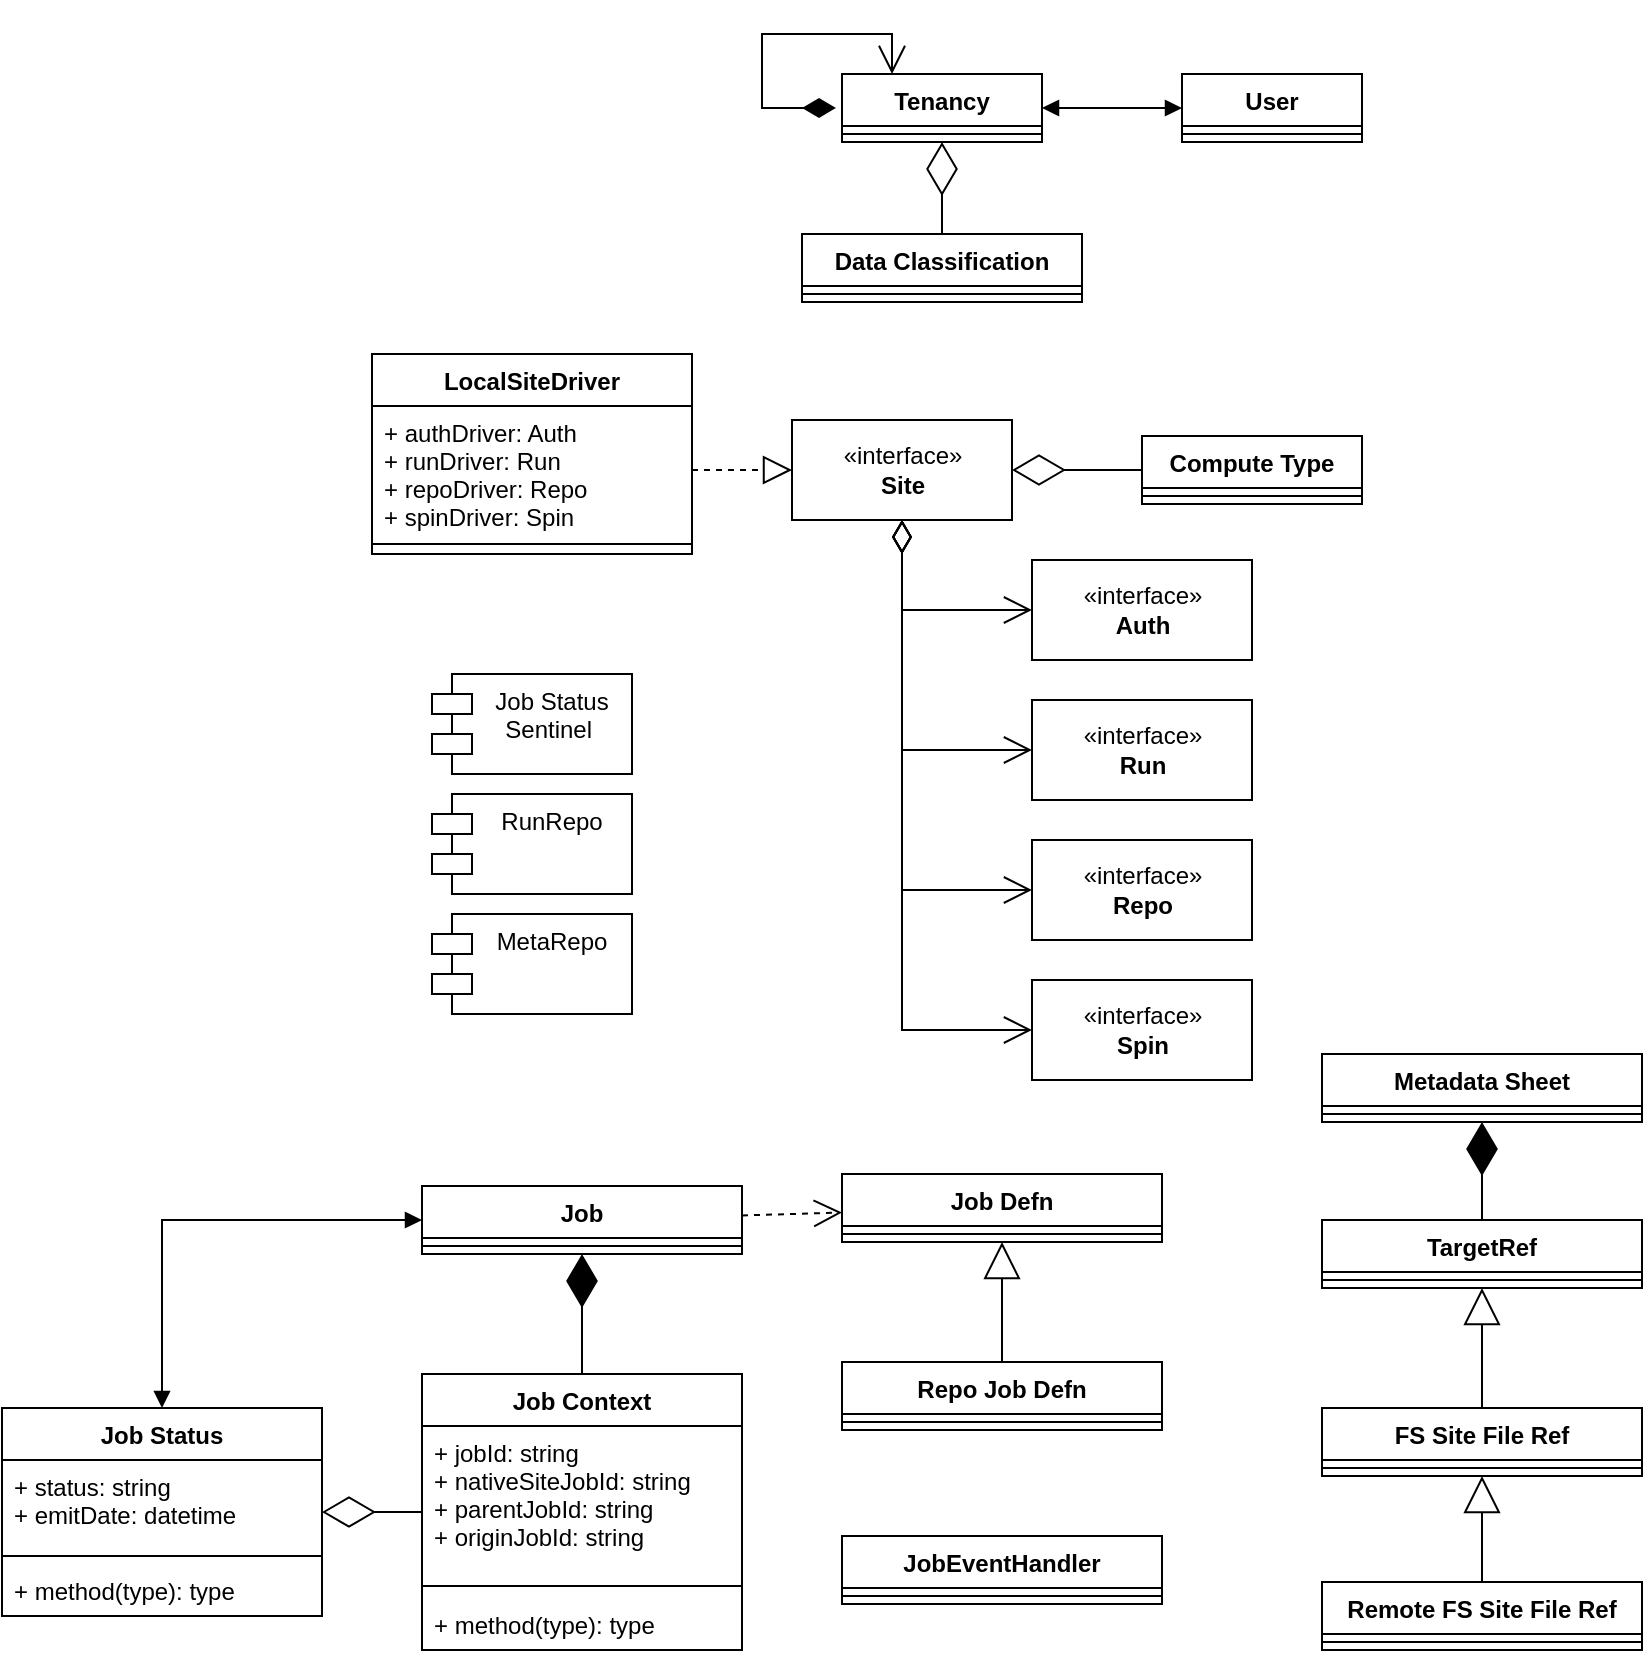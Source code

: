 <mxfile version="22.1.2" type="device" pages="5">
  <diagram name="Major Objects" id="c4acf3e9-155e-7222-9cf6-157b1a14988f">
    <mxGraphModel dx="1218" dy="-280" grid="1" gridSize="10" guides="1" tooltips="1" connect="1" arrows="1" fold="1" page="1" pageScale="1" pageWidth="850" pageHeight="1100" background="none" math="0" shadow="0">
      <root>
        <mxCell id="0" />
        <mxCell id="1" parent="0" />
        <mxCell id="NJKGsGA8VW1n1Pti0pcr-1" value="«interface»&lt;br&gt;&lt;b&gt;Site&lt;/b&gt;" style="html=1;" parent="1" vertex="1">
          <mxGeometry x="415" y="1413" width="110" height="50" as="geometry" />
        </mxCell>
        <mxCell id="NJKGsGA8VW1n1Pti0pcr-2" value="«interface»&lt;br&gt;&lt;b&gt;Auth&lt;/b&gt;" style="html=1;" parent="1" vertex="1">
          <mxGeometry x="535" y="1483" width="110" height="50" as="geometry" />
        </mxCell>
        <mxCell id="NJKGsGA8VW1n1Pti0pcr-5" value="«interface»&lt;br&gt;&lt;b&gt;Run&lt;/b&gt;" style="html=1;" parent="1" vertex="1">
          <mxGeometry x="535" y="1553" width="110" height="50" as="geometry" />
        </mxCell>
        <mxCell id="NJKGsGA8VW1n1Pti0pcr-6" value="«interface»&lt;br&gt;&lt;b&gt;Repo&lt;/b&gt;" style="html=1;" parent="1" vertex="1">
          <mxGeometry x="535" y="1623" width="110" height="50" as="geometry" />
        </mxCell>
        <mxCell id="NJKGsGA8VW1n1Pti0pcr-7" value="«interface»&lt;br&gt;&lt;b&gt;Spin&lt;/b&gt;" style="html=1;" parent="1" vertex="1">
          <mxGeometry x="535" y="1693" width="110" height="50" as="geometry" />
        </mxCell>
        <mxCell id="NJKGsGA8VW1n1Pti0pcr-9" value="LocalSiteDriver" style="swimlane;fontStyle=1;align=center;verticalAlign=top;childLayout=stackLayout;horizontal=1;startSize=26;horizontalStack=0;resizeParent=1;resizeParentMax=0;resizeLast=0;collapsible=1;marginBottom=0;" parent="1" vertex="1">
          <mxGeometry x="205" y="1380" width="160" height="100" as="geometry" />
        </mxCell>
        <mxCell id="NJKGsGA8VW1n1Pti0pcr-10" value="+ authDriver: Auth&#xa;+ runDriver: Run&#xa;+ repoDriver: Repo&#xa;+ spinDriver: Spin&#xa;" style="text;strokeColor=none;fillColor=none;align=left;verticalAlign=top;spacingLeft=4;spacingRight=4;overflow=hidden;rotatable=0;points=[[0,0.5],[1,0.5]];portConstraint=eastwest;" parent="NJKGsGA8VW1n1Pti0pcr-9" vertex="1">
          <mxGeometry y="26" width="160" height="64" as="geometry" />
        </mxCell>
        <mxCell id="NJKGsGA8VW1n1Pti0pcr-11" value="" style="line;strokeWidth=1;fillColor=none;align=left;verticalAlign=middle;spacingTop=-1;spacingLeft=3;spacingRight=3;rotatable=0;labelPosition=right;points=[];portConstraint=eastwest;strokeColor=inherit;" parent="NJKGsGA8VW1n1Pti0pcr-9" vertex="1">
          <mxGeometry y="90" width="160" height="10" as="geometry" />
        </mxCell>
        <mxCell id="NJKGsGA8VW1n1Pti0pcr-13" value="Job Status&#xa;Sentinel " style="shape=module;align=left;spacingLeft=20;align=center;verticalAlign=top;" parent="1" vertex="1">
          <mxGeometry x="235" y="1540" width="100" height="50" as="geometry" />
        </mxCell>
        <mxCell id="NJKGsGA8VW1n1Pti0pcr-14" value="RunRepo" style="shape=module;align=left;spacingLeft=20;align=center;verticalAlign=top;" parent="1" vertex="1">
          <mxGeometry x="235" y="1600" width="100" height="50" as="geometry" />
        </mxCell>
        <mxCell id="NJKGsGA8VW1n1Pti0pcr-15" value="MetaRepo" style="shape=module;align=left;spacingLeft=20;align=center;verticalAlign=top;" parent="1" vertex="1">
          <mxGeometry x="235" y="1660" width="100" height="50" as="geometry" />
        </mxCell>
        <mxCell id="NJKGsGA8VW1n1Pti0pcr-16" value="Job Context" style="swimlane;fontStyle=1;align=center;verticalAlign=top;childLayout=stackLayout;horizontal=1;startSize=26;horizontalStack=0;resizeParent=1;resizeParentMax=0;resizeLast=0;collapsible=1;marginBottom=0;" parent="1" vertex="1">
          <mxGeometry x="230" y="1890" width="160" height="138" as="geometry" />
        </mxCell>
        <mxCell id="NJKGsGA8VW1n1Pti0pcr-17" value="+ jobId: string&#xa;+ nativeSiteJobId: string &#xa;+ parentJobId: string&#xa;+ originJobId: string" style="text;strokeColor=none;fillColor=none;align=left;verticalAlign=top;spacingLeft=4;spacingRight=4;overflow=hidden;rotatable=0;points=[[0,0.5],[1,0.5]];portConstraint=eastwest;" parent="NJKGsGA8VW1n1Pti0pcr-16" vertex="1">
          <mxGeometry y="26" width="160" height="74" as="geometry" />
        </mxCell>
        <mxCell id="NJKGsGA8VW1n1Pti0pcr-18" value="" style="line;strokeWidth=1;fillColor=none;align=left;verticalAlign=middle;spacingTop=-1;spacingLeft=3;spacingRight=3;rotatable=0;labelPosition=right;points=[];portConstraint=eastwest;strokeColor=inherit;" parent="NJKGsGA8VW1n1Pti0pcr-16" vertex="1">
          <mxGeometry y="100" width="160" height="12" as="geometry" />
        </mxCell>
        <mxCell id="NJKGsGA8VW1n1Pti0pcr-19" value="+ method(type): type" style="text;strokeColor=none;fillColor=none;align=left;verticalAlign=top;spacingLeft=4;spacingRight=4;overflow=hidden;rotatable=0;points=[[0,0.5],[1,0.5]];portConstraint=eastwest;" parent="NJKGsGA8VW1n1Pti0pcr-16" vertex="1">
          <mxGeometry y="112" width="160" height="26" as="geometry" />
        </mxCell>
        <mxCell id="NJKGsGA8VW1n1Pti0pcr-20" value="Job Status" style="swimlane;fontStyle=1;align=center;verticalAlign=top;childLayout=stackLayout;horizontal=1;startSize=26;horizontalStack=0;resizeParent=1;resizeParentMax=0;resizeLast=0;collapsible=1;marginBottom=0;" parent="1" vertex="1">
          <mxGeometry x="20" y="1907" width="160" height="104" as="geometry" />
        </mxCell>
        <mxCell id="NJKGsGA8VW1n1Pti0pcr-21" value="+ status: string&#xa;+ emitDate: datetime" style="text;strokeColor=none;fillColor=none;align=left;verticalAlign=top;spacingLeft=4;spacingRight=4;overflow=hidden;rotatable=0;points=[[0,0.5],[1,0.5]];portConstraint=eastwest;" parent="NJKGsGA8VW1n1Pti0pcr-20" vertex="1">
          <mxGeometry y="26" width="160" height="44" as="geometry" />
        </mxCell>
        <mxCell id="NJKGsGA8VW1n1Pti0pcr-22" value="" style="line;strokeWidth=1;fillColor=none;align=left;verticalAlign=middle;spacingTop=-1;spacingLeft=3;spacingRight=3;rotatable=0;labelPosition=right;points=[];portConstraint=eastwest;strokeColor=inherit;" parent="NJKGsGA8VW1n1Pti0pcr-20" vertex="1">
          <mxGeometry y="70" width="160" height="8" as="geometry" />
        </mxCell>
        <mxCell id="NJKGsGA8VW1n1Pti0pcr-23" value="+ method(type): type" style="text;strokeColor=none;fillColor=none;align=left;verticalAlign=top;spacingLeft=4;spacingRight=4;overflow=hidden;rotatable=0;points=[[0,0.5],[1,0.5]];portConstraint=eastwest;" parent="NJKGsGA8VW1n1Pti0pcr-20" vertex="1">
          <mxGeometry y="78" width="160" height="26" as="geometry" />
        </mxCell>
        <mxCell id="NJKGsGA8VW1n1Pti0pcr-24" value="Job" style="swimlane;fontStyle=1;align=center;verticalAlign=top;childLayout=stackLayout;horizontal=1;startSize=26;horizontalStack=0;resizeParent=1;resizeParentMax=0;resizeLast=0;collapsible=1;marginBottom=0;" parent="1" vertex="1">
          <mxGeometry x="230" y="1796" width="160" height="34" as="geometry" />
        </mxCell>
        <mxCell id="NJKGsGA8VW1n1Pti0pcr-26" value="" style="line;strokeWidth=1;fillColor=none;align=left;verticalAlign=middle;spacingTop=-1;spacingLeft=3;spacingRight=3;rotatable=0;labelPosition=right;points=[];portConstraint=eastwest;strokeColor=inherit;" parent="NJKGsGA8VW1n1Pti0pcr-24" vertex="1">
          <mxGeometry y="26" width="160" height="8" as="geometry" />
        </mxCell>
        <mxCell id="NJKGsGA8VW1n1Pti0pcr-28" value="Job Defn" style="swimlane;fontStyle=1;align=center;verticalAlign=top;childLayout=stackLayout;horizontal=1;startSize=26;horizontalStack=0;resizeParent=1;resizeParentMax=0;resizeLast=0;collapsible=1;marginBottom=0;" parent="1" vertex="1">
          <mxGeometry x="440" y="1790" width="160" height="34" as="geometry" />
        </mxCell>
        <mxCell id="NJKGsGA8VW1n1Pti0pcr-30" value="" style="line;strokeWidth=1;fillColor=none;align=left;verticalAlign=middle;spacingTop=-1;spacingLeft=3;spacingRight=3;rotatable=0;labelPosition=right;points=[];portConstraint=eastwest;strokeColor=inherit;" parent="NJKGsGA8VW1n1Pti0pcr-28" vertex="1">
          <mxGeometry y="26" width="160" height="8" as="geometry" />
        </mxCell>
        <mxCell id="NJKGsGA8VW1n1Pti0pcr-32" value="Repo Job Defn" style="swimlane;fontStyle=1;align=center;verticalAlign=top;childLayout=stackLayout;horizontal=1;startSize=26;horizontalStack=0;resizeParent=1;resizeParentMax=0;resizeLast=0;collapsible=1;marginBottom=0;" parent="1" vertex="1">
          <mxGeometry x="440" y="1884" width="160" height="34" as="geometry" />
        </mxCell>
        <mxCell id="NJKGsGA8VW1n1Pti0pcr-34" value="" style="line;strokeWidth=1;fillColor=none;align=left;verticalAlign=middle;spacingTop=-1;spacingLeft=3;spacingRight=3;rotatable=0;labelPosition=right;points=[];portConstraint=eastwest;strokeColor=inherit;" parent="NJKGsGA8VW1n1Pti0pcr-32" vertex="1">
          <mxGeometry y="26" width="160" height="8" as="geometry" />
        </mxCell>
        <mxCell id="NJKGsGA8VW1n1Pti0pcr-36" value="TargetRef" style="swimlane;fontStyle=1;align=center;verticalAlign=top;childLayout=stackLayout;horizontal=1;startSize=26;horizontalStack=0;resizeParent=1;resizeParentMax=0;resizeLast=0;collapsible=1;marginBottom=0;" parent="1" vertex="1">
          <mxGeometry x="680" y="1813" width="160" height="34" as="geometry" />
        </mxCell>
        <mxCell id="NJKGsGA8VW1n1Pti0pcr-38" value="" style="line;strokeWidth=1;fillColor=none;align=left;verticalAlign=middle;spacingTop=-1;spacingLeft=3;spacingRight=3;rotatable=0;labelPosition=right;points=[];portConstraint=eastwest;strokeColor=inherit;" parent="NJKGsGA8VW1n1Pti0pcr-36" vertex="1">
          <mxGeometry y="26" width="160" height="8" as="geometry" />
        </mxCell>
        <mxCell id="NJKGsGA8VW1n1Pti0pcr-40" value="FS Site File Ref" style="swimlane;fontStyle=1;align=center;verticalAlign=top;childLayout=stackLayout;horizontal=1;startSize=26;horizontalStack=0;resizeParent=1;resizeParentMax=0;resizeLast=0;collapsible=1;marginBottom=0;" parent="1" vertex="1">
          <mxGeometry x="680" y="1907" width="160" height="34" as="geometry" />
        </mxCell>
        <mxCell id="NJKGsGA8VW1n1Pti0pcr-42" value="" style="line;strokeWidth=1;fillColor=none;align=left;verticalAlign=middle;spacingTop=-1;spacingLeft=3;spacingRight=3;rotatable=0;labelPosition=right;points=[];portConstraint=eastwest;strokeColor=inherit;" parent="NJKGsGA8VW1n1Pti0pcr-40" vertex="1">
          <mxGeometry y="26" width="160" height="8" as="geometry" />
        </mxCell>
        <mxCell id="NJKGsGA8VW1n1Pti0pcr-44" value="Remote FS Site File Ref" style="swimlane;fontStyle=1;align=center;verticalAlign=top;childLayout=stackLayout;horizontal=1;startSize=26;horizontalStack=0;resizeParent=1;resizeParentMax=0;resizeLast=0;collapsible=1;marginBottom=0;" parent="1" vertex="1">
          <mxGeometry x="680" y="1994" width="160" height="34" as="geometry" />
        </mxCell>
        <mxCell id="NJKGsGA8VW1n1Pti0pcr-46" value="" style="line;strokeWidth=1;fillColor=none;align=left;verticalAlign=middle;spacingTop=-1;spacingLeft=3;spacingRight=3;rotatable=0;labelPosition=right;points=[];portConstraint=eastwest;strokeColor=inherit;" parent="NJKGsGA8VW1n1Pti0pcr-44" vertex="1">
          <mxGeometry y="26" width="160" height="8" as="geometry" />
        </mxCell>
        <mxCell id="NJKGsGA8VW1n1Pti0pcr-48" value="" style="endArrow=open;html=1;endSize=12;startArrow=diamondThin;startSize=14;startFill=0;edgeStyle=orthogonalEdgeStyle;align=left;verticalAlign=bottom;rounded=0;exitX=0.5;exitY=1;exitDx=0;exitDy=0;entryX=0;entryY=0.5;entryDx=0;entryDy=0;" parent="1" source="NJKGsGA8VW1n1Pti0pcr-1" target="NJKGsGA8VW1n1Pti0pcr-2" edge="1">
          <mxGeometry x="-1" y="3" relative="1" as="geometry">
            <mxPoint x="505" y="1843" as="sourcePoint" />
            <mxPoint x="665" y="1843" as="targetPoint" />
          </mxGeometry>
        </mxCell>
        <mxCell id="NJKGsGA8VW1n1Pti0pcr-49" value="" style="endArrow=open;html=1;endSize=12;startArrow=diamondThin;startSize=14;startFill=0;edgeStyle=orthogonalEdgeStyle;align=left;verticalAlign=bottom;rounded=0;exitX=0.5;exitY=1;exitDx=0;exitDy=0;entryX=0;entryY=0.5;entryDx=0;entryDy=0;" parent="1" source="NJKGsGA8VW1n1Pti0pcr-1" target="NJKGsGA8VW1n1Pti0pcr-5" edge="1">
          <mxGeometry x="-1" y="3" relative="1" as="geometry">
            <mxPoint x="480" y="1473" as="sourcePoint" />
            <mxPoint x="545" y="1518" as="targetPoint" />
          </mxGeometry>
        </mxCell>
        <mxCell id="NJKGsGA8VW1n1Pti0pcr-50" value="" style="endArrow=open;html=1;endSize=12;startArrow=diamondThin;startSize=14;startFill=0;edgeStyle=orthogonalEdgeStyle;align=left;verticalAlign=bottom;rounded=0;exitX=0.5;exitY=1;exitDx=0;exitDy=0;entryX=0;entryY=0.5;entryDx=0;entryDy=0;" parent="1" source="NJKGsGA8VW1n1Pti0pcr-1" target="NJKGsGA8VW1n1Pti0pcr-6" edge="1">
          <mxGeometry x="-1" y="3" relative="1" as="geometry">
            <mxPoint x="480" y="1473" as="sourcePoint" />
            <mxPoint x="545" y="1588" as="targetPoint" />
          </mxGeometry>
        </mxCell>
        <mxCell id="NJKGsGA8VW1n1Pti0pcr-51" value="" style="endArrow=open;html=1;endSize=12;startArrow=diamondThin;startSize=14;startFill=0;edgeStyle=orthogonalEdgeStyle;align=left;verticalAlign=bottom;rounded=0;entryX=0;entryY=0.5;entryDx=0;entryDy=0;exitX=0.5;exitY=1;exitDx=0;exitDy=0;" parent="1" source="NJKGsGA8VW1n1Pti0pcr-1" target="NJKGsGA8VW1n1Pti0pcr-7" edge="1">
          <mxGeometry x="-1" y="3" relative="1" as="geometry">
            <mxPoint x="475" y="1463" as="sourcePoint" />
            <mxPoint x="545" y="1658" as="targetPoint" />
          </mxGeometry>
        </mxCell>
        <mxCell id="NJKGsGA8VW1n1Pti0pcr-52" value="" style="endArrow=block;dashed=1;endFill=0;endSize=12;html=1;rounded=0;entryX=0;entryY=0.5;entryDx=0;entryDy=0;" parent="1" source="NJKGsGA8VW1n1Pti0pcr-10" target="NJKGsGA8VW1n1Pti0pcr-1" edge="1">
          <mxGeometry width="160" relative="1" as="geometry">
            <mxPoint x="285" y="1763" as="sourcePoint" />
            <mxPoint x="445" y="1763" as="targetPoint" />
          </mxGeometry>
        </mxCell>
        <mxCell id="NJKGsGA8VW1n1Pti0pcr-53" value="" style="endArrow=block;endSize=16;endFill=0;html=1;rounded=0;" parent="1" source="NJKGsGA8VW1n1Pti0pcr-32" target="NJKGsGA8VW1n1Pti0pcr-28" edge="1">
          <mxGeometry width="160" relative="1" as="geometry">
            <mxPoint x="500" y="2040" as="sourcePoint" />
            <mxPoint x="660" y="2040" as="targetPoint" />
          </mxGeometry>
        </mxCell>
        <mxCell id="NJKGsGA8VW1n1Pti0pcr-54" value="" style="endArrow=open;endSize=12;dashed=1;html=1;rounded=0;" parent="1" source="NJKGsGA8VW1n1Pti0pcr-24" target="NJKGsGA8VW1n1Pti0pcr-28" edge="1">
          <mxGeometry width="160" relative="1" as="geometry">
            <mxPoint x="370" y="1780" as="sourcePoint" />
            <mxPoint x="530" y="1780" as="targetPoint" />
          </mxGeometry>
        </mxCell>
        <mxCell id="NJKGsGA8VW1n1Pti0pcr-56" value="" style="endArrow=diamondThin;endFill=1;endSize=24;html=1;rounded=0;entryX=0.5;entryY=1;entryDx=0;entryDy=0;exitX=0.5;exitY=0;exitDx=0;exitDy=0;" parent="1" source="NJKGsGA8VW1n1Pti0pcr-16" target="NJKGsGA8VW1n1Pti0pcr-24" edge="1">
          <mxGeometry width="160" relative="1" as="geometry">
            <mxPoint x="70" y="2050" as="sourcePoint" />
            <mxPoint x="230" y="2050" as="targetPoint" />
          </mxGeometry>
        </mxCell>
        <mxCell id="NJKGsGA8VW1n1Pti0pcr-57" value="" style="endArrow=diamondThin;endFill=0;endSize=24;html=1;rounded=0;" parent="1" source="NJKGsGA8VW1n1Pti0pcr-16" target="NJKGsGA8VW1n1Pti0pcr-20" edge="1">
          <mxGeometry width="160" relative="1" as="geometry">
            <mxPoint x="200" y="2080" as="sourcePoint" />
            <mxPoint x="360" y="2080" as="targetPoint" />
          </mxGeometry>
        </mxCell>
        <mxCell id="NJKGsGA8VW1n1Pti0pcr-58" value="" style="endArrow=block;startArrow=block;endFill=1;startFill=1;html=1;rounded=0;" parent="1" source="NJKGsGA8VW1n1Pti0pcr-20" target="NJKGsGA8VW1n1Pti0pcr-24" edge="1">
          <mxGeometry width="160" relative="1" as="geometry">
            <mxPoint x="-10" y="1800" as="sourcePoint" />
            <mxPoint x="150" y="1800" as="targetPoint" />
            <Array as="points">
              <mxPoint x="100" y="1813" />
            </Array>
          </mxGeometry>
        </mxCell>
        <mxCell id="NJKGsGA8VW1n1Pti0pcr-59" value="" style="endArrow=block;endSize=16;endFill=0;html=1;rounded=0;" parent="1" source="NJKGsGA8VW1n1Pti0pcr-40" target="NJKGsGA8VW1n1Pti0pcr-36" edge="1">
          <mxGeometry width="160" relative="1" as="geometry">
            <mxPoint x="780" y="2174" as="sourcePoint" />
            <mxPoint x="940" y="2174" as="targetPoint" />
          </mxGeometry>
        </mxCell>
        <mxCell id="NJKGsGA8VW1n1Pti0pcr-60" value="" style="endArrow=block;endSize=16;endFill=0;html=1;rounded=0;" parent="1" source="NJKGsGA8VW1n1Pti0pcr-44" target="NJKGsGA8VW1n1Pti0pcr-40" edge="1">
          <mxGeometry width="160" relative="1" as="geometry">
            <mxPoint x="790" y="2204" as="sourcePoint" />
            <mxPoint x="950" y="2204" as="targetPoint" />
          </mxGeometry>
        </mxCell>
        <mxCell id="i7Ba7Ujq-lG89JOSGBHK-1" value="JobEventHandler" style="swimlane;fontStyle=1;align=center;verticalAlign=top;childLayout=stackLayout;horizontal=1;startSize=26;horizontalStack=0;resizeParent=1;resizeParentMax=0;resizeLast=0;collapsible=1;marginBottom=0;" parent="1" vertex="1">
          <mxGeometry x="440" y="1971" width="160" height="34" as="geometry" />
        </mxCell>
        <mxCell id="i7Ba7Ujq-lG89JOSGBHK-3" value="" style="line;strokeWidth=1;fillColor=none;align=left;verticalAlign=middle;spacingTop=-1;spacingLeft=3;spacingRight=3;rotatable=0;labelPosition=right;points=[];portConstraint=eastwest;strokeColor=inherit;" parent="i7Ba7Ujq-lG89JOSGBHK-1" vertex="1">
          <mxGeometry y="26" width="160" height="8" as="geometry" />
        </mxCell>
        <mxCell id="c_C8pORIV0vGCSQo9uPc-1" value="Compute Type" style="swimlane;fontStyle=1;align=center;verticalAlign=top;childLayout=stackLayout;horizontal=1;startSize=26;horizontalStack=0;resizeParent=1;resizeParentMax=0;resizeLast=0;collapsible=1;marginBottom=0;" parent="1" vertex="1">
          <mxGeometry x="590" y="1421" width="110" height="34" as="geometry" />
        </mxCell>
        <mxCell id="c_C8pORIV0vGCSQo9uPc-3" value="" style="line;strokeWidth=1;fillColor=none;align=left;verticalAlign=middle;spacingTop=-1;spacingLeft=3;spacingRight=3;rotatable=0;labelPosition=right;points=[];portConstraint=eastwest;strokeColor=inherit;" parent="c_C8pORIV0vGCSQo9uPc-1" vertex="1">
          <mxGeometry y="26" width="110" height="8" as="geometry" />
        </mxCell>
        <mxCell id="c_C8pORIV0vGCSQo9uPc-5" value="" style="endArrow=diamondThin;endFill=0;endSize=24;html=1;rounded=0;entryX=1;entryY=0.5;entryDx=0;entryDy=0;exitX=0;exitY=0.5;exitDx=0;exitDy=0;" parent="1" source="c_C8pORIV0vGCSQo9uPc-1" target="NJKGsGA8VW1n1Pti0pcr-1" edge="1">
          <mxGeometry width="160" relative="1" as="geometry">
            <mxPoint x="550" y="1370" as="sourcePoint" />
            <mxPoint x="710" y="1370" as="targetPoint" />
          </mxGeometry>
        </mxCell>
        <mxCell id="b58waiYr4DQn5Z33TyLv-1" value="User" style="swimlane;fontStyle=1;align=center;verticalAlign=top;childLayout=stackLayout;horizontal=1;startSize=26;horizontalStack=0;resizeParent=1;resizeParentMax=0;resizeLast=0;collapsible=1;marginBottom=0;" parent="1" vertex="1">
          <mxGeometry x="610" y="1240" width="90" height="34" as="geometry" />
        </mxCell>
        <mxCell id="b58waiYr4DQn5Z33TyLv-2" value="" style="line;strokeWidth=1;fillColor=none;align=left;verticalAlign=middle;spacingTop=-1;spacingLeft=3;spacingRight=3;rotatable=0;labelPosition=right;points=[];portConstraint=eastwest;strokeColor=inherit;" parent="b58waiYr4DQn5Z33TyLv-1" vertex="1">
          <mxGeometry y="26" width="90" height="8" as="geometry" />
        </mxCell>
        <mxCell id="b58waiYr4DQn5Z33TyLv-3" value="Tenancy" style="swimlane;fontStyle=1;align=center;verticalAlign=top;childLayout=stackLayout;horizontal=1;startSize=26;horizontalStack=0;resizeParent=1;resizeParentMax=0;resizeLast=0;collapsible=1;marginBottom=0;" parent="1" vertex="1">
          <mxGeometry x="440" y="1240" width="100" height="34" as="geometry" />
        </mxCell>
        <mxCell id="b58waiYr4DQn5Z33TyLv-4" value="" style="line;strokeWidth=1;fillColor=none;align=left;verticalAlign=middle;spacingTop=-1;spacingLeft=3;spacingRight=3;rotatable=0;labelPosition=right;points=[];portConstraint=eastwest;strokeColor=inherit;" parent="b58waiYr4DQn5Z33TyLv-3" vertex="1">
          <mxGeometry y="26" width="100" height="8" as="geometry" />
        </mxCell>
        <mxCell id="b58waiYr4DQn5Z33TyLv-5" value="" style="endArrow=block;startArrow=block;endFill=1;startFill=1;html=1;rounded=0;exitX=1;exitY=0.5;exitDx=0;exitDy=0;entryX=0;entryY=0.5;entryDx=0;entryDy=0;" parent="1" source="b58waiYr4DQn5Z33TyLv-3" target="b58waiYr4DQn5Z33TyLv-1" edge="1">
          <mxGeometry width="160" relative="1" as="geometry">
            <mxPoint x="550" y="1320" as="sourcePoint" />
            <mxPoint x="710" y="1320" as="targetPoint" />
          </mxGeometry>
        </mxCell>
        <mxCell id="b58waiYr4DQn5Z33TyLv-6" value="Data Classification" style="swimlane;fontStyle=1;align=center;verticalAlign=top;childLayout=stackLayout;horizontal=1;startSize=26;horizontalStack=0;resizeParent=1;resizeParentMax=0;resizeLast=0;collapsible=1;marginBottom=0;" parent="1" vertex="1">
          <mxGeometry x="420" y="1320" width="140" height="34" as="geometry" />
        </mxCell>
        <mxCell id="b58waiYr4DQn5Z33TyLv-7" value="" style="line;strokeWidth=1;fillColor=none;align=left;verticalAlign=middle;spacingTop=-1;spacingLeft=3;spacingRight=3;rotatable=0;labelPosition=right;points=[];portConstraint=eastwest;strokeColor=inherit;" parent="b58waiYr4DQn5Z33TyLv-6" vertex="1">
          <mxGeometry y="26" width="140" height="8" as="geometry" />
        </mxCell>
        <mxCell id="b58waiYr4DQn5Z33TyLv-8" value="" style="endArrow=diamondThin;endFill=0;endSize=24;html=1;rounded=0;entryX=0.5;entryY=1;entryDx=0;entryDy=0;" parent="1" source="b58waiYr4DQn5Z33TyLv-6" target="b58waiYr4DQn5Z33TyLv-3" edge="1">
          <mxGeometry width="160" relative="1" as="geometry">
            <mxPoint x="590" y="1410" as="sourcePoint" />
            <mxPoint x="750" y="1410" as="targetPoint" />
          </mxGeometry>
        </mxCell>
        <mxCell id="b58waiYr4DQn5Z33TyLv-9" value="" style="endArrow=open;html=1;endSize=12;startArrow=diamondThin;startSize=14;startFill=1;edgeStyle=orthogonalEdgeStyle;align=left;verticalAlign=bottom;rounded=0;exitX=-0.03;exitY=0.5;exitDx=0;exitDy=0;exitPerimeter=0;entryX=0.25;entryY=0;entryDx=0;entryDy=0;" parent="1" source="b58waiYr4DQn5Z33TyLv-3" target="b58waiYr4DQn5Z33TyLv-3" edge="1">
          <mxGeometry x="-1" y="3" relative="1" as="geometry">
            <mxPoint x="440" y="1430" as="sourcePoint" />
            <mxPoint x="440" y="1220" as="targetPoint" />
            <Array as="points">
              <mxPoint x="400" y="1257" />
              <mxPoint x="400" y="1220" />
              <mxPoint x="465" y="1220" />
            </Array>
          </mxGeometry>
        </mxCell>
        <mxCell id="b58waiYr4DQn5Z33TyLv-10" value="Metadata Sheet" style="swimlane;fontStyle=1;align=center;verticalAlign=top;childLayout=stackLayout;horizontal=1;startSize=26;horizontalStack=0;resizeParent=1;resizeParentMax=0;resizeLast=0;collapsible=1;marginBottom=0;" parent="1" vertex="1">
          <mxGeometry x="680" y="1730" width="160" height="34" as="geometry" />
        </mxCell>
        <mxCell id="b58waiYr4DQn5Z33TyLv-11" value="" style="line;strokeWidth=1;fillColor=none;align=left;verticalAlign=middle;spacingTop=-1;spacingLeft=3;spacingRight=3;rotatable=0;labelPosition=right;points=[];portConstraint=eastwest;strokeColor=inherit;" parent="b58waiYr4DQn5Z33TyLv-10" vertex="1">
          <mxGeometry y="26" width="160" height="8" as="geometry" />
        </mxCell>
        <mxCell id="b58waiYr4DQn5Z33TyLv-13" value="" style="endArrow=diamondThin;endFill=1;endSize=24;html=1;rounded=0;entryX=0.5;entryY=1;entryDx=0;entryDy=0;exitX=0.5;exitY=0;exitDx=0;exitDy=0;" parent="1" source="NJKGsGA8VW1n1Pti0pcr-36" target="b58waiYr4DQn5Z33TyLv-10" edge="1">
          <mxGeometry width="160" relative="1" as="geometry">
            <mxPoint x="830" y="1580" as="sourcePoint" />
            <mxPoint x="990" y="1580" as="targetPoint" />
          </mxGeometry>
        </mxCell>
      </root>
    </mxGraphModel>
  </diagram>
  <diagram id="P7xMVqIZGvh-mTvLZQHD" name="Subsystem Stack">
    <mxGraphModel dx="1218" dy="909" grid="1" gridSize="10" guides="1" tooltips="1" connect="1" arrows="1" fold="1" page="1" pageScale="1" pageWidth="1169" pageHeight="827" math="0" shadow="0">
      <root>
        <mxCell id="0" />
        <mxCell id="1" parent="0" />
        <mxCell id="GrSWG6mgI-wBd2yAty5X-13" value="" style="rounded=0;whiteSpace=wrap;html=1;" parent="1" vertex="1">
          <mxGeometry x="640" y="362" width="140" height="158" as="geometry" />
        </mxCell>
        <mxCell id="GrSWG6mgI-wBd2yAty5X-12" value="" style="rounded=0;whiteSpace=wrap;html=1;" parent="1" vertex="1">
          <mxGeometry x="500" y="362" width="140" height="158" as="geometry" />
        </mxCell>
        <mxCell id="GrSWG6mgI-wBd2yAty5X-11" value="" style="rounded=0;whiteSpace=wrap;html=1;" parent="1" vertex="1">
          <mxGeometry x="360" y="362" width="140" height="158" as="geometry" />
        </mxCell>
        <mxCell id="GrSWG6mgI-wBd2yAty5X-10" value="" style="rounded=0;whiteSpace=wrap;html=1;" parent="1" vertex="1">
          <mxGeometry x="220" y="362" width="140" height="158" as="geometry" />
        </mxCell>
        <mxCell id="u7lhu3TAuGMvW-fpwVDR-1" value="&lt;p style=&quot;margin:0px;margin-top:6px;text-align:center;&quot;&gt;&lt;b&gt;MetaRepo&lt;/b&gt;&lt;/p&gt;" style="align=left;overflow=fill;html=1;dropTarget=0;" parent="1" vertex="1">
          <mxGeometry x="510" y="392" width="120" height="30" as="geometry" />
        </mxCell>
        <mxCell id="u7lhu3TAuGMvW-fpwVDR-2" value="" style="shape=component;jettyWidth=8;jettyHeight=4;" parent="u7lhu3TAuGMvW-fpwVDR-1" vertex="1">
          <mxGeometry x="1" width="20" height="20" relative="1" as="geometry">
            <mxPoint x="-24" y="4" as="offset" />
          </mxGeometry>
        </mxCell>
        <mxCell id="u7lhu3TAuGMvW-fpwVDR-3" value="&lt;p style=&quot;margin:0px;margin-top:6px;text-align:center;&quot;&gt;&lt;b&gt;RunRepo&lt;/b&gt;&lt;/p&gt;" style="align=left;overflow=fill;html=1;dropTarget=0;" parent="1" vertex="1">
          <mxGeometry x="510" y="432" width="120" height="30" as="geometry" />
        </mxCell>
        <mxCell id="u7lhu3TAuGMvW-fpwVDR-4" value="" style="shape=component;jettyWidth=8;jettyHeight=4;" parent="u7lhu3TAuGMvW-fpwVDR-3" vertex="1">
          <mxGeometry x="1" width="20" height="20" relative="1" as="geometry">
            <mxPoint x="-24" y="4" as="offset" />
          </mxGeometry>
        </mxCell>
        <mxCell id="GrSWG6mgI-wBd2yAty5X-1" value="&lt;p style=&quot;margin:0px;margin-top:6px;text-align:center;&quot;&gt;&lt;b&gt;Runtime&lt;/b&gt;&lt;/p&gt;" style="align=left;overflow=fill;html=1;dropTarget=0;" parent="1" vertex="1">
          <mxGeometry x="370" y="392" width="120" height="30" as="geometry" />
        </mxCell>
        <mxCell id="GrSWG6mgI-wBd2yAty5X-2" value="" style="shape=component;jettyWidth=8;jettyHeight=4;" parent="GrSWG6mgI-wBd2yAty5X-1" vertex="1">
          <mxGeometry x="1" width="20" height="20" relative="1" as="geometry">
            <mxPoint x="-24" y="4" as="offset" />
          </mxGeometry>
        </mxCell>
        <mxCell id="GrSWG6mgI-wBd2yAty5X-3" value="&lt;p style=&quot;margin:0px;margin-top:6px;text-align:center;&quot;&gt;&lt;b&gt;Auth Driver&amp;nbsp;&lt;/b&gt;&lt;/p&gt;" style="align=left;overflow=fill;html=1;dropTarget=0;" parent="1" vertex="1">
          <mxGeometry x="230" y="392" width="120" height="30" as="geometry" />
        </mxCell>
        <mxCell id="GrSWG6mgI-wBd2yAty5X-4" value="" style="shape=component;jettyWidth=8;jettyHeight=4;" parent="GrSWG6mgI-wBd2yAty5X-3" vertex="1">
          <mxGeometry x="1" width="20" height="20" relative="1" as="geometry">
            <mxPoint x="-24" y="4" as="offset" />
          </mxGeometry>
        </mxCell>
        <mxCell id="GrSWG6mgI-wBd2yAty5X-5" value="&lt;p style=&quot;margin:0px;margin-top:6px;text-align:center;&quot;&gt;&lt;b&gt;Vendor API&lt;/b&gt;&lt;/p&gt;" style="align=left;overflow=fill;html=1;dropTarget=0;" parent="1" vertex="1">
          <mxGeometry x="650" y="392" width="120" height="30" as="geometry" />
        </mxCell>
        <mxCell id="GrSWG6mgI-wBd2yAty5X-6" value="" style="shape=component;jettyWidth=8;jettyHeight=4;" parent="GrSWG6mgI-wBd2yAty5X-5" vertex="1">
          <mxGeometry x="1" width="20" height="20" relative="1" as="geometry">
            <mxPoint x="-24" y="4" as="offset" />
          </mxGeometry>
        </mxCell>
        <mxCell id="GrSWG6mgI-wBd2yAty5X-7" value="&lt;p style=&quot;margin:0px;margin-top:6px;text-align:center;&quot;&gt;&lt;b&gt;Registrar&amp;nbsp;&lt;/b&gt;&lt;/p&gt;" style="align=left;overflow=fill;html=1;dropTarget=0;" parent="1" vertex="1">
          <mxGeometry x="370" y="432" width="120" height="30" as="geometry" />
        </mxCell>
        <mxCell id="GrSWG6mgI-wBd2yAty5X-8" value="" style="shape=component;jettyWidth=8;jettyHeight=4;" parent="GrSWG6mgI-wBd2yAty5X-7" vertex="1">
          <mxGeometry x="1" width="20" height="20" relative="1" as="geometry">
            <mxPoint x="-24" y="4" as="offset" />
          </mxGeometry>
        </mxCell>
        <mxCell id="GrSWG6mgI-wBd2yAty5X-9" value="Stores" style="shape=cylinder3;whiteSpace=wrap;html=1;boundedLbl=1;backgroundOutline=1;size=15;" parent="1" vertex="1">
          <mxGeometry x="540" y="530" width="60" height="70" as="geometry" />
        </mxCell>
        <mxCell id="GrSWG6mgI-wBd2yAty5X-15" value="&lt;b&gt;Auth&lt;/b&gt;" style="text;html=1;strokeColor=none;fillColor=none;align=center;verticalAlign=middle;whiteSpace=wrap;rounded=0;" parent="1" vertex="1">
          <mxGeometry x="260" y="362" width="60" height="30" as="geometry" />
        </mxCell>
        <mxCell id="GrSWG6mgI-wBd2yAty5X-16" value="&lt;b&gt;Run&lt;/b&gt;" style="text;html=1;strokeColor=none;fillColor=none;align=center;verticalAlign=middle;whiteSpace=wrap;rounded=0;" parent="1" vertex="1">
          <mxGeometry x="400" y="362" width="60" height="30" as="geometry" />
        </mxCell>
        <mxCell id="GrSWG6mgI-wBd2yAty5X-18" value="&lt;b&gt;Repo&lt;/b&gt;" style="text;html=1;strokeColor=none;fillColor=none;align=center;verticalAlign=middle;whiteSpace=wrap;rounded=0;" parent="1" vertex="1">
          <mxGeometry x="535" y="362" width="60" height="30" as="geometry" />
        </mxCell>
        <mxCell id="GrSWG6mgI-wBd2yAty5X-19" value="&lt;b&gt;Spin&lt;/b&gt;" style="text;html=1;strokeColor=none;fillColor=none;align=center;verticalAlign=middle;whiteSpace=wrap;rounded=0;" parent="1" vertex="1">
          <mxGeometry x="680" y="362" width="60" height="30" as="geometry" />
        </mxCell>
        <mxCell id="GrSWG6mgI-wBd2yAty5X-20" value="&lt;b&gt;Site API (+ other enterprise / domain-specific layered APIs)&lt;/b&gt;" style="rounded=0;whiteSpace=wrap;html=1;" parent="1" vertex="1">
          <mxGeometry x="220" y="312" width="560" height="40" as="geometry" />
        </mxCell>
        <mxCell id="GrSWG6mgI-wBd2yAty5X-21" value="&lt;b&gt;Workflows&lt;/b&gt;" style="rounded=0;whiteSpace=wrap;html=1;" parent="1" vertex="1">
          <mxGeometry x="220" y="262" width="560" height="40" as="geometry" />
        </mxCell>
        <mxCell id="JgdRYH-oE0aUJ6o2ryaF-1" value="&lt;p style=&quot;margin:0px;margin-top:6px;text-align:center;&quot;&gt;&lt;b&gt;Stores Driver&amp;nbsp; &amp;nbsp;&lt;/b&gt;&lt;/p&gt;" style="align=left;overflow=fill;html=1;dropTarget=0;" parent="1" vertex="1">
          <mxGeometry x="510" y="470" width="120" height="30" as="geometry" />
        </mxCell>
        <mxCell id="JgdRYH-oE0aUJ6o2ryaF-2" value="" style="shape=component;jettyWidth=8;jettyHeight=4;" parent="JgdRYH-oE0aUJ6o2ryaF-1" vertex="1">
          <mxGeometry x="1" width="20" height="20" relative="1" as="geometry">
            <mxPoint x="-24" y="4" as="offset" />
          </mxGeometry>
        </mxCell>
      </root>
    </mxGraphModel>
  </diagram>
  <diagram id="n8UHWOIlGRLNToVMnFSv" name="Component Reuse">
    <mxGraphModel dx="1218" dy="909" grid="1" gridSize="10" guides="1" tooltips="1" connect="1" arrows="1" fold="1" page="1" pageScale="1" pageWidth="1169" pageHeight="827" math="0" shadow="0">
      <root>
        <mxCell id="0" />
        <mxCell id="1" parent="0" />
        <mxCell id="F9e7LyyB63PsaBFtVaps-33" value="" style="rounded=0;whiteSpace=wrap;html=1;" parent="1" vertex="1">
          <mxGeometry x="500" y="160" width="140" height="180" as="geometry" />
        </mxCell>
        <mxCell id="F9e7LyyB63PsaBFtVaps-42" value="&lt;div style=&quot;text-align: left;&quot;&gt;&lt;b style=&quot;background-color: initial;&quot;&gt;&amp;nbsp; &amp;nbsp; &amp;nbsp; &amp;nbsp; &amp;nbsp; &amp;nbsp; &amp;nbsp; &amp;nbsp; &amp;nbsp; &amp;nbsp; &amp;nbsp; &amp;nbsp; &amp;nbsp; &amp;nbsp; &amp;nbsp; &amp;nbsp; &amp;nbsp; &amp;nbsp; &amp;nbsp; &amp;nbsp; &amp;nbsp; &amp;nbsp; &amp;nbsp; &amp;nbsp; &amp;nbsp; &amp;nbsp; &amp;nbsp; &amp;nbsp;&amp;nbsp;&lt;/b&gt;&lt;/div&gt;&lt;div style=&quot;text-align: left;&quot;&gt;&lt;b style=&quot;background-color: initial;&quot;&gt;&amp;nbsp; &amp;nbsp; &amp;nbsp; &amp;nbsp; &amp;nbsp; &amp;nbsp; &amp;nbsp; &amp;nbsp; &amp;nbsp; &amp;nbsp; &amp;nbsp; &amp;nbsp; &amp;nbsp; &amp;nbsp; &amp;nbsp; &amp;nbsp; &amp;nbsp; &amp;nbsp; &amp;nbsp; &amp;nbsp; &amp;nbsp; &amp;nbsp; Local lwfm&lt;/b&gt;&lt;/div&gt;&lt;b&gt;&amp;nbsp; &amp;nbsp; &amp;nbsp; &amp;nbsp; &amp;nbsp; &amp;nbsp; &amp;nbsp; &amp;nbsp; &amp;nbsp; &amp;nbsp; &amp;nbsp; &amp;nbsp; &amp;nbsp; &amp;nbsp; &amp;nbsp; &amp;nbsp; &amp;nbsp; &amp;nbsp; &amp;nbsp; &amp;nbsp; &amp;nbsp; &amp;nbsp; @ the &quot;National Lab&quot;&amp;nbsp; &amp;nbsp; &amp;nbsp; &amp;nbsp; &amp;nbsp; &amp;nbsp; &amp;nbsp; &amp;nbsp; &amp;nbsp; &amp;nbsp; &amp;nbsp; &amp;nbsp; &amp;nbsp; &amp;nbsp; &amp;nbsp; &amp;nbsp; &amp;nbsp; &amp;nbsp; &amp;nbsp;&amp;nbsp;&lt;/b&gt;" style="rounded=0;whiteSpace=wrap;html=1;" parent="1" vertex="1">
          <mxGeometry x="500" y="342" width="280" height="40" as="geometry" />
        </mxCell>
        <mxCell id="F9e7LyyB63PsaBFtVaps-2" value="" style="rounded=0;whiteSpace=wrap;html=1;" parent="1" vertex="1">
          <mxGeometry x="650" y="512" width="140" height="78" as="geometry" />
        </mxCell>
        <mxCell id="F9e7LyyB63PsaBFtVaps-3" value="" style="rounded=0;whiteSpace=wrap;html=1;" parent="1" vertex="1">
          <mxGeometry x="510" y="512" width="140" height="78" as="geometry" />
        </mxCell>
        <mxCell id="F9e7LyyB63PsaBFtVaps-4" value="" style="rounded=0;whiteSpace=wrap;html=1;" parent="1" vertex="1">
          <mxGeometry x="370" y="512" width="140" height="78" as="geometry" />
        </mxCell>
        <mxCell id="F9e7LyyB63PsaBFtVaps-30" style="edgeStyle=none;rounded=0;orthogonalLoop=1;jettySize=auto;html=1;exitX=0.5;exitY=0;exitDx=0;exitDy=0;entryX=0.5;entryY=1;entryDx=0;entryDy=0;" parent="1" source="F9e7LyyB63PsaBFtVaps-9" target="F9e7LyyB63PsaBFtVaps-28" edge="1">
          <mxGeometry relative="1" as="geometry" />
        </mxCell>
        <mxCell id="F9e7LyyB63PsaBFtVaps-9" value="&lt;p style=&quot;margin:0px;margin-top:6px;text-align:center;&quot;&gt;&lt;b&gt;Scheduler&lt;/b&gt;&lt;/p&gt;&lt;p style=&quot;margin:0px;margin-top:6px;text-align:center;&quot;&gt;&lt;b&gt;Driver&lt;/b&gt;&lt;/p&gt;" style="align=left;overflow=fill;html=1;dropTarget=0;fillColor=#D4E1F5;" parent="1" vertex="1">
          <mxGeometry x="520" y="540" width="120" height="42" as="geometry" />
        </mxCell>
        <mxCell id="F9e7LyyB63PsaBFtVaps-10" value="" style="shape=component;jettyWidth=8;jettyHeight=4;" parent="F9e7LyyB63PsaBFtVaps-9" vertex="1">
          <mxGeometry x="1" width="20" height="20" relative="1" as="geometry">
            <mxPoint x="-24" y="4" as="offset" />
          </mxGeometry>
        </mxCell>
        <mxCell id="F9e7LyyB63PsaBFtVaps-47" style="edgeStyle=none;rounded=0;orthogonalLoop=1;jettySize=auto;html=1;exitX=0.5;exitY=0;exitDx=0;exitDy=0;entryX=0.5;entryY=1;entryDx=0;entryDy=0;" parent="1" source="F9e7LyyB63PsaBFtVaps-11" target="F9e7LyyB63PsaBFtVaps-45" edge="1">
          <mxGeometry relative="1" as="geometry" />
        </mxCell>
        <mxCell id="F9e7LyyB63PsaBFtVaps-11" value="&lt;p style=&quot;margin:0px;margin-top:6px;text-align:center;&quot;&gt;&lt;b&gt;Auth Driver&amp;nbsp;&lt;/b&gt;&lt;/p&gt;" style="align=left;overflow=fill;html=1;dropTarget=0;" parent="1" vertex="1">
          <mxGeometry x="380" y="542" width="120" height="30" as="geometry" />
        </mxCell>
        <mxCell id="F9e7LyyB63PsaBFtVaps-12" value="" style="shape=component;jettyWidth=8;jettyHeight=4;" parent="F9e7LyyB63PsaBFtVaps-11" vertex="1">
          <mxGeometry x="1" width="20" height="20" relative="1" as="geometry">
            <mxPoint x="-24" y="4" as="offset" />
          </mxGeometry>
        </mxCell>
        <mxCell id="F9e7LyyB63PsaBFtVaps-17" value="File&lt;br&gt;System" style="shape=cylinder3;whiteSpace=wrap;html=1;boundedLbl=1;backgroundOutline=1;size=15;" parent="1" vertex="1">
          <mxGeometry x="820" y="379" width="60" height="70" as="geometry" />
        </mxCell>
        <mxCell id="F9e7LyyB63PsaBFtVaps-18" value="&lt;b&gt;Auth&lt;/b&gt;" style="text;html=1;strokeColor=none;fillColor=none;align=center;verticalAlign=middle;whiteSpace=wrap;rounded=0;" parent="1" vertex="1">
          <mxGeometry x="370" y="510" width="60" height="30" as="geometry" />
        </mxCell>
        <mxCell id="F9e7LyyB63PsaBFtVaps-19" value="&lt;b&gt;Run&lt;/b&gt;" style="text;html=1;strokeColor=none;fillColor=none;align=center;verticalAlign=middle;whiteSpace=wrap;rounded=0;" parent="1" vertex="1">
          <mxGeometry x="510" y="512" width="60" height="30" as="geometry" />
        </mxCell>
        <mxCell id="F9e7LyyB63PsaBFtVaps-20" value="&lt;b&gt;Repo&lt;/b&gt;" style="text;html=1;strokeColor=none;fillColor=none;align=center;verticalAlign=middle;whiteSpace=wrap;rounded=0;" parent="1" vertex="1">
          <mxGeometry x="650" y="512" width="60" height="30" as="geometry" />
        </mxCell>
        <mxCell id="F9e7LyyB63PsaBFtVaps-22" value="&lt;b&gt;&quot;National Lab&quot; Site API&amp;nbsp; &amp;nbsp; &amp;nbsp; &amp;nbsp; &amp;nbsp; &amp;nbsp; &amp;nbsp; &amp;nbsp; &amp;nbsp; &amp;nbsp; &amp;nbsp; &amp;nbsp; &amp;nbsp; &amp;nbsp; &amp;nbsp; &amp;nbsp; &amp;nbsp; &amp;nbsp; &amp;nbsp; &amp;nbsp; &amp;nbsp; &amp;nbsp; &amp;nbsp; &amp;nbsp; &amp;nbsp; &amp;nbsp; &amp;nbsp; &amp;nbsp; &amp;nbsp; &amp;nbsp; &amp;nbsp; &amp;nbsp; &amp;nbsp; &amp;nbsp; &amp;nbsp;&lt;br&gt;e.g. NERSC SFAPI w. lwfm wrapper&amp;nbsp; &amp;nbsp; &amp;nbsp; &amp;nbsp; &amp;nbsp; &amp;nbsp; &amp;nbsp; &amp;nbsp; &amp;nbsp; &amp;nbsp; &amp;nbsp; &amp;nbsp; &amp;nbsp; &amp;nbsp; &amp;nbsp; &amp;nbsp; &amp;nbsp; &amp;nbsp; &amp;nbsp; &amp;nbsp; &amp;nbsp; &amp;nbsp; &amp;nbsp; &amp;nbsp;&amp;nbsp;&lt;/b&gt;" style="rounded=0;whiteSpace=wrap;html=1;" parent="1" vertex="1">
          <mxGeometry x="370" y="592" width="420" height="40" as="geometry" />
        </mxCell>
        <mxCell id="F9e7LyyB63PsaBFtVaps-23" value="&lt;b&gt;Workflows&lt;/b&gt;" style="rounded=0;whiteSpace=wrap;html=1;fillColor=#F8CECC;" parent="1" vertex="1">
          <mxGeometry x="260" y="100" width="90" height="40" as="geometry" />
        </mxCell>
        <mxCell id="F9e7LyyB63PsaBFtVaps-27" style="edgeStyle=orthogonalEdgeStyle;rounded=0;orthogonalLoop=1;jettySize=auto;html=1;exitX=1;exitY=0.5;exitDx=0;exitDy=0;entryX=0.5;entryY=1;entryDx=0;entryDy=0;entryPerimeter=0;" parent="1" source="F9e7LyyB63PsaBFtVaps-24" target="F9e7LyyB63PsaBFtVaps-17" edge="1">
          <mxGeometry relative="1" as="geometry" />
        </mxCell>
        <mxCell id="F9e7LyyB63PsaBFtVaps-24" value="&lt;p style=&quot;margin:0px;margin-top:6px;text-align:center;&quot;&gt;&lt;b&gt;File System&amp;nbsp;&amp;nbsp;&lt;/b&gt;&lt;/p&gt;&lt;p style=&quot;margin:0px;margin-top:6px;text-align:center;&quot;&gt;&lt;b&gt;Stores Driver&amp;nbsp; &amp;nbsp;&lt;/b&gt;&lt;/p&gt;" style="align=left;overflow=fill;html=1;dropTarget=0;fillColor=#FFF2CC;" parent="1" vertex="1">
          <mxGeometry x="660" y="540" width="120" height="42" as="geometry" />
        </mxCell>
        <mxCell id="F9e7LyyB63PsaBFtVaps-25" value="" style="shape=component;jettyWidth=8;jettyHeight=4;" parent="F9e7LyyB63PsaBFtVaps-24" vertex="1">
          <mxGeometry x="1" width="20" height="20" relative="1" as="geometry">
            <mxPoint x="-24" y="4" as="offset" />
          </mxGeometry>
        </mxCell>
        <mxCell id="F9e7LyyB63PsaBFtVaps-31" style="edgeStyle=none;rounded=0;orthogonalLoop=1;jettySize=auto;html=1;exitX=0.583;exitY=1.03;exitDx=0;exitDy=0;entryX=0.583;entryY=-0.054;entryDx=0;entryDy=0;exitPerimeter=0;entryPerimeter=0;" parent="1" source="F9e7LyyB63PsaBFtVaps-28" target="F9e7LyyB63PsaBFtVaps-9" edge="1">
          <mxGeometry relative="1" as="geometry" />
        </mxCell>
        <mxCell id="pGsYouzdeZLk6xS0lwUl-35" style="edgeStyle=none;rounded=0;orthogonalLoop=1;jettySize=auto;html=1;exitX=0.5;exitY=0;exitDx=0;exitDy=0;entryX=0.583;entryY=0.952;entryDx=0;entryDy=0;entryPerimeter=0;" parent="1" source="F9e7LyyB63PsaBFtVaps-28" target="F9e7LyyB63PsaBFtVaps-35" edge="1">
          <mxGeometry relative="1" as="geometry" />
        </mxCell>
        <mxCell id="pGsYouzdeZLk6xS0lwUl-41" style="edgeStyle=orthogonalEdgeStyle;rounded=0;orthogonalLoop=1;jettySize=auto;html=1;exitX=0.25;exitY=0;exitDx=0;exitDy=0;entryX=0.5;entryY=1;entryDx=0;entryDy=0;" parent="1" source="F9e7LyyB63PsaBFtVaps-28" target="pGsYouzdeZLk6xS0lwUl-38" edge="1">
          <mxGeometry relative="1" as="geometry">
            <Array as="points">
              <mxPoint x="550" y="400" />
              <mxPoint x="420" y="400" />
            </Array>
          </mxGeometry>
        </mxCell>
        <mxCell id="F9e7LyyB63PsaBFtVaps-28" value="&lt;p style=&quot;margin:0px;margin-top:6px;text-align:center;&quot;&gt;&lt;b&gt;Lab&#39;s HPC&lt;/b&gt;&lt;/p&gt;&lt;p style=&quot;margin:0px;margin-top:6px;text-align:center;&quot;&gt;&lt;b&gt;Scheduler&lt;/b&gt;&lt;/p&gt;" style="align=left;overflow=fill;html=1;dropTarget=0;" parent="1" vertex="1">
          <mxGeometry x="520" y="428" width="120" height="42" as="geometry" />
        </mxCell>
        <mxCell id="F9e7LyyB63PsaBFtVaps-29" value="" style="shape=component;jettyWidth=8;jettyHeight=4;" parent="F9e7LyyB63PsaBFtVaps-28" vertex="1">
          <mxGeometry x="1" width="20" height="20" relative="1" as="geometry">
            <mxPoint x="-24" y="4" as="offset" />
          </mxGeometry>
        </mxCell>
        <mxCell id="F9e7LyyB63PsaBFtVaps-32" value="" style="rounded=0;whiteSpace=wrap;html=1;" parent="1" vertex="1">
          <mxGeometry x="640" y="160" width="140" height="180" as="geometry" />
        </mxCell>
        <mxCell id="pGsYouzdeZLk6xS0lwUl-32" style="edgeStyle=none;rounded=0;orthogonalLoop=1;jettySize=auto;html=1;exitX=0.5;exitY=1;exitDx=0;exitDy=0;entryX=0.425;entryY=-0.024;entryDx=0;entryDy=0;entryPerimeter=0;" parent="1" source="F9e7LyyB63PsaBFtVaps-35" target="F9e7LyyB63PsaBFtVaps-28" edge="1">
          <mxGeometry relative="1" as="geometry" />
        </mxCell>
        <mxCell id="F9e7LyyB63PsaBFtVaps-35" value="&lt;p style=&quot;margin:0px;margin-top:6px;text-align:center;&quot;&gt;&lt;b&gt;Scheduler&lt;/b&gt;&lt;/p&gt;&lt;p style=&quot;margin:0px;margin-top:6px;text-align:center;&quot;&gt;&lt;b&gt;Driver&lt;/b&gt;&lt;/p&gt;" style="align=left;overflow=fill;html=1;dropTarget=0;fillColor=#D4E1F5;" parent="1" vertex="1">
          <mxGeometry x="510" y="290" width="120" height="42" as="geometry" />
        </mxCell>
        <mxCell id="F9e7LyyB63PsaBFtVaps-36" value="" style="shape=component;jettyWidth=8;jettyHeight=4;" parent="F9e7LyyB63PsaBFtVaps-35" vertex="1">
          <mxGeometry x="1" width="20" height="20" relative="1" as="geometry">
            <mxPoint x="-24" y="4" as="offset" />
          </mxGeometry>
        </mxCell>
        <mxCell id="F9e7LyyB63PsaBFtVaps-40" value="&lt;b&gt;Run&lt;/b&gt;" style="text;html=1;strokeColor=none;fillColor=none;align=center;verticalAlign=middle;whiteSpace=wrap;rounded=0;" parent="1" vertex="1">
          <mxGeometry x="490" y="160" width="60" height="30" as="geometry" />
        </mxCell>
        <mxCell id="F9e7LyyB63PsaBFtVaps-41" value="&lt;b&gt;Repo&lt;/b&gt;" style="text;html=1;strokeColor=none;fillColor=none;align=center;verticalAlign=middle;whiteSpace=wrap;rounded=0;" parent="1" vertex="1">
          <mxGeometry x="630" y="160" width="60" height="30" as="geometry" />
        </mxCell>
        <mxCell id="pGsYouzdeZLk6xS0lwUl-31" style="edgeStyle=orthogonalEdgeStyle;rounded=0;orthogonalLoop=1;jettySize=auto;html=1;exitX=1;exitY=0.5;exitDx=0;exitDy=0;" parent="1" source="F9e7LyyB63PsaBFtVaps-43" edge="1">
          <mxGeometry relative="1" as="geometry">
            <mxPoint x="850" y="380" as="targetPoint" />
          </mxGeometry>
        </mxCell>
        <mxCell id="F9e7LyyB63PsaBFtVaps-43" value="&lt;p style=&quot;margin:0px;margin-top:6px;text-align:center;&quot;&gt;&lt;b&gt;File System&amp;nbsp;&amp;nbsp;&lt;/b&gt;&lt;/p&gt;&lt;p style=&quot;margin:0px;margin-top:6px;text-align:center;&quot;&gt;&lt;b&gt;Stores Driver&amp;nbsp; &amp;nbsp;&lt;/b&gt;&lt;/p&gt;" style="align=left;overflow=fill;html=1;dropTarget=0;fillColor=#FFF2CC;" parent="1" vertex="1">
          <mxGeometry x="650" y="290" width="120" height="42" as="geometry" />
        </mxCell>
        <mxCell id="F9e7LyyB63PsaBFtVaps-44" value="" style="shape=component;jettyWidth=8;jettyHeight=4;" parent="F9e7LyyB63PsaBFtVaps-43" vertex="1">
          <mxGeometry x="1" width="20" height="20" relative="1" as="geometry">
            <mxPoint x="-24" y="4" as="offset" />
          </mxGeometry>
        </mxCell>
        <mxCell id="F9e7LyyB63PsaBFtVaps-45" value="&lt;p style=&quot;margin:0px;margin-top:6px;text-align:center;&quot;&gt;&lt;b&gt;Lab&#39;s&lt;/b&gt;&lt;/p&gt;&lt;p style=&quot;margin:0px;margin-top:6px;text-align:center;&quot;&gt;&lt;b&gt;Auth&lt;/b&gt;&lt;/p&gt;" style="align=left;overflow=fill;html=1;dropTarget=0;" parent="1" vertex="1">
          <mxGeometry x="380" y="428" width="120" height="42" as="geometry" />
        </mxCell>
        <mxCell id="F9e7LyyB63PsaBFtVaps-46" value="" style="shape=component;jettyWidth=8;jettyHeight=4;" parent="F9e7LyyB63PsaBFtVaps-45" vertex="1">
          <mxGeometry x="1" width="20" height="20" relative="1" as="geometry">
            <mxPoint x="-24" y="4" as="offset" />
          </mxGeometry>
        </mxCell>
        <mxCell id="pGsYouzdeZLk6xS0lwUl-5" value="&lt;p style=&quot;margin:0px;margin-top:6px;text-align:center;&quot;&gt;&lt;b&gt;MetaRepo&amp;nbsp;&lt;/b&gt;&lt;/p&gt;" style="align=left;overflow=fill;html=1;dropTarget=0;fillColor=#FFE599;" parent="1" vertex="1">
          <mxGeometry x="650" y="250" width="120" height="30" as="geometry" />
        </mxCell>
        <mxCell id="pGsYouzdeZLk6xS0lwUl-6" value="" style="shape=component;jettyWidth=8;jettyHeight=4;" parent="pGsYouzdeZLk6xS0lwUl-5" vertex="1">
          <mxGeometry x="1" width="20" height="20" relative="1" as="geometry">
            <mxPoint x="-24" y="4" as="offset" />
          </mxGeometry>
        </mxCell>
        <mxCell id="pGsYouzdeZLk6xS0lwUl-7" value="&lt;p style=&quot;margin:0px;margin-top:6px;text-align:center;&quot;&gt;&lt;b&gt;RunRepo&lt;/b&gt;&lt;/p&gt;" style="align=left;overflow=fill;html=1;dropTarget=0;fillColor=#FFD966;" parent="1" vertex="1">
          <mxGeometry x="650" y="210" width="120" height="30" as="geometry" />
        </mxCell>
        <mxCell id="pGsYouzdeZLk6xS0lwUl-8" value="" style="shape=component;jettyWidth=8;jettyHeight=4;" parent="pGsYouzdeZLk6xS0lwUl-7" vertex="1">
          <mxGeometry x="1" width="20" height="20" relative="1" as="geometry">
            <mxPoint x="-24" y="4" as="offset" />
          </mxGeometry>
        </mxCell>
        <mxCell id="pGsYouzdeZLk6xS0lwUl-36" value="&lt;p style=&quot;margin:0px;margin-top:6px;text-align:center;&quot;&gt;&lt;b&gt;Local Runtime&amp;nbsp; &amp;nbsp; &amp;nbsp;&amp;nbsp;&lt;/b&gt;&lt;/p&gt;&lt;p style=&quot;margin:0px;margin-top:6px;text-align:center;&quot;&gt;&lt;b&gt;Driver&lt;/b&gt;&lt;/p&gt;" style="align=left;overflow=fill;html=1;dropTarget=0;fillColor=#A9C4EB;" parent="1" vertex="1">
          <mxGeometry x="510" y="238" width="120" height="42" as="geometry" />
        </mxCell>
        <mxCell id="pGsYouzdeZLk6xS0lwUl-37" value="" style="shape=component;jettyWidth=8;jettyHeight=4;" parent="pGsYouzdeZLk6xS0lwUl-36" vertex="1">
          <mxGeometry x="1" width="20" height="20" relative="1" as="geometry">
            <mxPoint x="-24" y="4" as="offset" />
          </mxGeometry>
        </mxCell>
        <mxCell id="pGsYouzdeZLk6xS0lwUl-39" style="edgeStyle=orthogonalEdgeStyle;rounded=0;orthogonalLoop=1;jettySize=auto;html=1;exitX=1;exitY=0.5;exitDx=0;exitDy=0;entryX=0.5;entryY=0;entryDx=0;entryDy=0;" parent="1" source="pGsYouzdeZLk6xS0lwUl-38" target="F9e7LyyB63PsaBFtVaps-32" edge="1">
          <mxGeometry relative="1" as="geometry" />
        </mxCell>
        <mxCell id="pGsYouzdeZLk6xS0lwUl-40" style="edgeStyle=orthogonalEdgeStyle;rounded=0;orthogonalLoop=1;jettySize=auto;html=1;exitX=1;exitY=0.75;exitDx=0;exitDy=0;entryX=0.5;entryY=0;entryDx=0;entryDy=0;" parent="1" source="pGsYouzdeZLk6xS0lwUl-38" target="F9e7LyyB63PsaBFtVaps-33" edge="1">
          <mxGeometry relative="1" as="geometry">
            <Array as="points">
              <mxPoint x="400" y="130" />
              <mxPoint x="570" y="130" />
            </Array>
          </mxGeometry>
        </mxCell>
        <mxCell id="pGsYouzdeZLk6xS0lwUl-38" value="HPC Job w.&amp;nbsp;&lt;br&gt;type 1 &lt;br&gt;inC2 controller" style="shape=process;whiteSpace=wrap;html=1;backgroundOutline=1;fillColor=#ffffff;" parent="1" vertex="1">
          <mxGeometry x="360" y="100" width="120" height="60" as="geometry" />
        </mxCell>
        <mxCell id="pGsYouzdeZLk6xS0lwUl-42" value="&lt;b&gt;Workflows&lt;/b&gt;" style="rounded=0;whiteSpace=wrap;html=1;fillColor=#F8CECC;" parent="1" vertex="1">
          <mxGeometry x="790" y="180" width="90" height="40" as="geometry" />
        </mxCell>
        <mxCell id="pGsYouzdeZLk6xS0lwUl-44" value="" style="rounded=0;whiteSpace=wrap;html=1;" parent="1" vertex="1">
          <mxGeometry x="512.5" y="670" width="140" height="160" as="geometry" />
        </mxCell>
        <mxCell id="pGsYouzdeZLk6xS0lwUl-45" value="&lt;div style=&quot;text-align: left;&quot;&gt;&lt;b style=&quot;background-color: initial;&quot;&gt;&amp;nbsp; &amp;nbsp; &amp;nbsp; &amp;nbsp; &amp;nbsp; &amp;nbsp; &amp;nbsp; &amp;nbsp; &amp;nbsp; &amp;nbsp; &amp;nbsp; &amp;nbsp; &amp;nbsp; &amp;nbsp; &amp;nbsp; &amp;nbsp; &amp;nbsp; &amp;nbsp; &amp;nbsp; &amp;nbsp; &amp;nbsp; &amp;nbsp; &amp;nbsp; &amp;nbsp; &amp;nbsp; &amp;nbsp; &amp;nbsp; &amp;nbsp;&amp;nbsp;&lt;/b&gt;&lt;/div&gt;&lt;div style=&quot;text-align: left;&quot;&gt;&lt;b style=&quot;background-color: initial;&quot;&gt;&amp;nbsp; &amp;nbsp; &amp;nbsp; &amp;nbsp; &amp;nbsp; &amp;nbsp; &amp;nbsp; &amp;nbsp; &amp;nbsp; &amp;nbsp; &amp;nbsp; &amp;nbsp; &amp;nbsp; &amp;nbsp; &amp;nbsp; &amp;nbsp; &amp;nbsp; &amp;nbsp; &amp;nbsp; &amp;nbsp; &amp;nbsp; &amp;nbsp; Local lwfm&lt;/b&gt;&lt;/div&gt;&lt;b&gt;&amp;nbsp; &amp;nbsp; &amp;nbsp; &amp;nbsp; &amp;nbsp; &amp;nbsp; &amp;nbsp; &amp;nbsp; &amp;nbsp; &amp;nbsp; &amp;nbsp; &amp;nbsp; &amp;nbsp; &amp;nbsp; &amp;nbsp; &amp;nbsp; &amp;nbsp; &amp;nbsp; &amp;nbsp; &amp;nbsp; &amp;nbsp; &amp;nbsp; @ researcher home&amp;nbsp; &amp;nbsp; &amp;nbsp; &amp;nbsp; &amp;nbsp; &amp;nbsp; &amp;nbsp; &amp;nbsp; &amp;nbsp; &amp;nbsp; &amp;nbsp; &amp;nbsp; &amp;nbsp; &amp;nbsp; &amp;nbsp; &amp;nbsp; &amp;nbsp; &amp;nbsp; &amp;nbsp;&amp;nbsp;&lt;/b&gt;" style="rounded=0;whiteSpace=wrap;html=1;" parent="1" vertex="1">
          <mxGeometry x="512.5" y="832" width="280" height="40" as="geometry" />
        </mxCell>
        <mxCell id="pGsYouzdeZLk6xS0lwUl-46" value="" style="rounded=0;whiteSpace=wrap;html=1;" parent="1" vertex="1">
          <mxGeometry x="652.5" y="670" width="140" height="160" as="geometry" />
        </mxCell>
        <mxCell id="pGsYouzdeZLk6xS0lwUl-49" value="&lt;b&gt;Run&lt;/b&gt;" style="text;html=1;strokeColor=none;fillColor=none;align=center;verticalAlign=middle;whiteSpace=wrap;rounded=0;" parent="1" vertex="1">
          <mxGeometry x="502.5" y="670" width="60" height="30" as="geometry" />
        </mxCell>
        <mxCell id="pGsYouzdeZLk6xS0lwUl-50" value="&lt;b&gt;Repo&lt;/b&gt;" style="text;html=1;strokeColor=none;fillColor=none;align=center;verticalAlign=middle;whiteSpace=wrap;rounded=0;" parent="1" vertex="1">
          <mxGeometry x="647.5" y="670" width="60" height="30" as="geometry" />
        </mxCell>
        <mxCell id="pGsYouzdeZLk6xS0lwUl-69" style="edgeStyle=none;rounded=0;orthogonalLoop=1;jettySize=auto;html=1;exitX=1;exitY=0.5;exitDx=0;exitDy=0;entryX=0;entryY=0.5;entryDx=0;entryDy=0;entryPerimeter=0;" parent="1" source="pGsYouzdeZLk6xS0lwUl-51" target="pGsYouzdeZLk6xS0lwUl-68" edge="1">
          <mxGeometry relative="1" as="geometry" />
        </mxCell>
        <mxCell id="pGsYouzdeZLk6xS0lwUl-51" value="&lt;p style=&quot;margin:0px;margin-top:6px;text-align:center;&quot;&gt;&lt;b&gt;File System&amp;nbsp;&amp;nbsp;&lt;/b&gt;&lt;/p&gt;&lt;p style=&quot;margin:0px;margin-top:6px;text-align:center;&quot;&gt;&lt;b&gt;Stores Driver&amp;nbsp; &amp;nbsp;&lt;/b&gt;&lt;/p&gt;" style="align=left;overflow=fill;html=1;dropTarget=0;fillColor=#FFF2CC;" parent="1" vertex="1">
          <mxGeometry x="662.5" y="780" width="120" height="42" as="geometry" />
        </mxCell>
        <mxCell id="pGsYouzdeZLk6xS0lwUl-52" value="" style="shape=component;jettyWidth=8;jettyHeight=4;" parent="pGsYouzdeZLk6xS0lwUl-51" vertex="1">
          <mxGeometry x="1" width="20" height="20" relative="1" as="geometry">
            <mxPoint x="-24" y="4" as="offset" />
          </mxGeometry>
        </mxCell>
        <mxCell id="pGsYouzdeZLk6xS0lwUl-53" value="&lt;p style=&quot;margin:0px;margin-top:6px;text-align:center;&quot;&gt;&lt;b&gt;MetaRepo&amp;nbsp;&lt;/b&gt;&lt;/p&gt;" style="align=left;overflow=fill;html=1;dropTarget=0;fillColor=#FFE599;" parent="1" vertex="1">
          <mxGeometry x="662.5" y="740" width="120" height="30" as="geometry" />
        </mxCell>
        <mxCell id="pGsYouzdeZLk6xS0lwUl-54" value="" style="shape=component;jettyWidth=8;jettyHeight=4;" parent="pGsYouzdeZLk6xS0lwUl-53" vertex="1">
          <mxGeometry x="1" width="20" height="20" relative="1" as="geometry">
            <mxPoint x="-24" y="4" as="offset" />
          </mxGeometry>
        </mxCell>
        <mxCell id="pGsYouzdeZLk6xS0lwUl-55" value="&lt;p style=&quot;margin:0px;margin-top:6px;text-align:center;&quot;&gt;&lt;b&gt;RunRepo&lt;/b&gt;&lt;/p&gt;" style="align=left;overflow=fill;html=1;dropTarget=0;fillColor=#FFD966;" parent="1" vertex="1">
          <mxGeometry x="662.5" y="700" width="120" height="30" as="geometry" />
        </mxCell>
        <mxCell id="pGsYouzdeZLk6xS0lwUl-56" value="" style="shape=component;jettyWidth=8;jettyHeight=4;" parent="pGsYouzdeZLk6xS0lwUl-55" vertex="1">
          <mxGeometry x="1" width="20" height="20" relative="1" as="geometry">
            <mxPoint x="-24" y="4" as="offset" />
          </mxGeometry>
        </mxCell>
        <mxCell id="pGsYouzdeZLk6xS0lwUl-57" value="&lt;p style=&quot;margin:0px;margin-top:6px;text-align:center;&quot;&gt;&lt;b&gt;Local Runtime&amp;nbsp; &amp;nbsp; &amp;nbsp;&amp;nbsp;&lt;/b&gt;&lt;/p&gt;&lt;p style=&quot;margin:0px;margin-top:6px;text-align:center;&quot;&gt;&lt;b&gt;Driver&lt;/b&gt;&lt;/p&gt;" style="align=left;overflow=fill;html=1;dropTarget=0;fillColor=#A9C4EB;" parent="1" vertex="1">
          <mxGeometry x="522.5" y="728" width="120" height="42" as="geometry" />
        </mxCell>
        <mxCell id="pGsYouzdeZLk6xS0lwUl-58" value="" style="shape=component;jettyWidth=8;jettyHeight=4;" parent="pGsYouzdeZLk6xS0lwUl-57" vertex="1">
          <mxGeometry x="1" width="20" height="20" relative="1" as="geometry">
            <mxPoint x="-24" y="4" as="offset" />
          </mxGeometry>
        </mxCell>
        <mxCell id="pGsYouzdeZLk6xS0lwUl-60" style="edgeStyle=none;rounded=0;orthogonalLoop=1;jettySize=auto;html=1;exitX=0;exitY=0.5;exitDx=0;exitDy=0;entryX=0.964;entryY=0.125;entryDx=0;entryDy=0;entryPerimeter=0;" parent="1" source="pGsYouzdeZLk6xS0lwUl-59" target="pGsYouzdeZLk6xS0lwUl-46" edge="1">
          <mxGeometry relative="1" as="geometry" />
        </mxCell>
        <mxCell id="pGsYouzdeZLk6xS0lwUl-65" style="edgeStyle=orthogonalEdgeStyle;rounded=0;orthogonalLoop=1;jettySize=auto;html=1;exitX=0.5;exitY=0;exitDx=0;exitDy=0;entryX=1;entryY=0.5;entryDx=0;entryDy=0;" parent="1" source="pGsYouzdeZLk6xS0lwUl-59" target="F9e7LyyB63PsaBFtVaps-22" edge="1">
          <mxGeometry relative="1" as="geometry" />
        </mxCell>
        <mxCell id="pGsYouzdeZLk6xS0lwUl-59" value="&lt;b&gt;Workflows&lt;/b&gt;" style="rounded=0;whiteSpace=wrap;html=1;fillColor=#F8CECC;" parent="1" vertex="1">
          <mxGeometry x="827.5" y="670" width="90" height="40" as="geometry" />
        </mxCell>
        <mxCell id="pGsYouzdeZLk6xS0lwUl-63" value="System Boundary" style="text;html=1;strokeColor=none;fillColor=none;align=left;verticalAlign=middle;whiteSpace=wrap;rounded=0;" parent="1" vertex="1">
          <mxGeometry x="930" y="470" width="60" height="30" as="geometry" />
        </mxCell>
        <mxCell id="pGsYouzdeZLk6xS0lwUl-64" value="" style="shape=link;html=1;rounded=0;" parent="1" edge="1">
          <mxGeometry width="100" relative="1" as="geometry">
            <mxPoint x="260" y="490" as="sourcePoint" />
            <mxPoint x="920" y="490" as="targetPoint" />
          </mxGeometry>
        </mxCell>
        <mxCell id="pGsYouzdeZLk6xS0lwUl-67" value="&lt;h1&gt;Local Workflows&lt;/h1&gt;&lt;p&gt;Using the lwfm type 3 tooling, locally executed workflows track their data, and can push data to and launch workflows on a remote system.&lt;/p&gt;&lt;p&gt;Note that lwfm components are permitted to use each other, such as an enterprise MetaRepo implementation using an enterprise Auth to ensure tenancy segregation.&amp;nbsp; Any implementation which meets the interface is permitted, of both the Auth and Repo.MetaRepo components.&amp;nbsp; lwfm ships with a robust, multi-site, and tenant-aware MetaRepo implementation.&amp;nbsp; &amp;nbsp;&amp;nbsp;&lt;/p&gt;&lt;p&gt;&lt;br&gt;&lt;/p&gt;" style="text;html=1;strokeColor=none;fillColor=none;spacing=5;spacingTop=-20;whiteSpace=wrap;overflow=hidden;rounded=0;" parent="1" vertex="1">
          <mxGeometry x="190" y="662.5" width="290" height="217.5" as="geometry" />
        </mxCell>
        <mxCell id="pGsYouzdeZLk6xS0lwUl-68" value="File&lt;br&gt;System" style="shape=cylinder3;whiteSpace=wrap;html=1;boundedLbl=1;backgroundOutline=1;size=15;" parent="1" vertex="1">
          <mxGeometry x="827.5" y="766" width="60" height="70" as="geometry" />
        </mxCell>
        <mxCell id="pGsYouzdeZLk6xS0lwUl-70" value="&lt;h1&gt;In-Situ Workflows&lt;/h1&gt;&lt;p&gt;Using the inC2 type 1 tooling, an HPC job can track its data, execute sub-jobs, and interact with its own HPC scheduler.&amp;nbsp;&amp;nbsp;&lt;/p&gt;" style="text;html=1;strokeColor=none;fillColor=none;spacing=5;spacingTop=-20;whiteSpace=wrap;overflow=hidden;rounded=0;" parent="1" vertex="1">
          <mxGeometry x="100" y="185" width="290" height="105" as="geometry" />
        </mxCell>
        <mxCell id="pGsYouzdeZLk6xS0lwUl-71" value="&lt;h1&gt;Remote Workflows&lt;/h1&gt;&lt;p&gt;Entire workflows involving multiple HPC jobs can be executed and their data tracked.&lt;/p&gt;" style="text;html=1;strokeColor=none;fillColor=none;spacing=5;spacingTop=-20;whiteSpace=wrap;overflow=hidden;rounded=0;" parent="1" vertex="1">
          <mxGeometry x="879" y="240" width="290" height="105" as="geometry" />
        </mxCell>
        <mxCell id="pGsYouzdeZLk6xS0lwUl-72" value="&lt;p style=&quot;margin:0px;margin-top:6px;text-align:center;&quot;&gt;&lt;b&gt;Event&amp;nbsp;&lt;/b&gt;&lt;/p&gt;&lt;p style=&quot;margin:0px;margin-top:6px;text-align:center;&quot;&gt;&lt;b&gt;Handler&lt;/b&gt;&lt;/p&gt;" style="align=left;overflow=fill;html=1;dropTarget=0;fillColor=#7EA6E0;" parent="1" vertex="1">
          <mxGeometry x="522.5" y="780" width="120" height="42" as="geometry" />
        </mxCell>
        <mxCell id="pGsYouzdeZLk6xS0lwUl-73" value="" style="shape=component;jettyWidth=8;jettyHeight=4;" parent="pGsYouzdeZLk6xS0lwUl-72" vertex="1">
          <mxGeometry x="1" width="20" height="20" relative="1" as="geometry">
            <mxPoint x="-24" y="4" as="offset" />
          </mxGeometry>
        </mxCell>
        <mxCell id="pGsYouzdeZLk6xS0lwUl-74" value="&lt;p style=&quot;margin:0px;margin-top:6px;text-align:center;&quot;&gt;&lt;b&gt;Event&amp;nbsp;&lt;/b&gt;&lt;/p&gt;&lt;p style=&quot;margin:0px;margin-top:6px;text-align:center;&quot;&gt;&lt;b&gt;Handler&lt;/b&gt;&lt;/p&gt;" style="align=left;overflow=fill;html=1;dropTarget=0;fillColor=#7EA6E0;" parent="1" vertex="1">
          <mxGeometry x="510" y="185" width="120" height="42" as="geometry" />
        </mxCell>
        <mxCell id="pGsYouzdeZLk6xS0lwUl-75" value="" style="shape=component;jettyWidth=8;jettyHeight=4;" parent="pGsYouzdeZLk6xS0lwUl-74" vertex="1">
          <mxGeometry x="1" width="20" height="20" relative="1" as="geometry">
            <mxPoint x="-24" y="4" as="offset" />
          </mxGeometry>
        </mxCell>
      </root>
    </mxGraphModel>
  </diagram>
  <diagram id="-NXG7dFmivCh2r9VfYns" name="DT4D type 2">
    <mxGraphModel dx="1218" dy="909" grid="1" gridSize="10" guides="1" tooltips="1" connect="1" arrows="1" fold="1" page="1" pageScale="1" pageWidth="1169" pageHeight="827" math="0" shadow="0">
      <root>
        <mxCell id="0" />
        <mxCell id="1" parent="0" />
        <mxCell id="oJavIetrVoyeT8s_AKxH-1" value="&amp;nbsp; &amp;nbsp; &amp;nbsp; &amp;nbsp; &amp;nbsp; &amp;nbsp; &amp;nbsp; &amp;nbsp; &amp;nbsp; &amp;nbsp; &amp;nbsp; &amp;nbsp; &amp;nbsp; &amp;nbsp; &amp;nbsp; Local node" style="verticalAlign=top;align=left;spacingTop=8;spacingLeft=2;spacingRight=12;shape=cube;size=10;direction=south;fontStyle=2;html=1;" parent="1" vertex="1">
          <mxGeometry x="665" y="230" width="180" height="110" as="geometry" />
        </mxCell>
        <mxCell id="oJavIetrVoyeT8s_AKxH-2" value="GE &#xa;IDM" style="shape=module;align=left;spacingLeft=20;align=center;verticalAlign=top;" parent="1" vertex="1">
          <mxGeometry x="725" y="510" width="100" height="50" as="geometry" />
        </mxCell>
        <mxCell id="oJavIetrVoyeT8s_AKxH-3" value="&lt;&lt;rest&gt;&gt;&#xa;admin-svc" style="shape=module;align=left;spacingLeft=20;align=center;verticalAlign=top;" parent="1" vertex="1">
          <mxGeometry x="725" y="420" width="100" height="50" as="geometry" />
        </mxCell>
        <mxCell id="oJavIetrVoyeT8s_AKxH-4" value="&amp;nbsp; &amp;nbsp; &amp;nbsp; &amp;nbsp;System or Tenant node" style="verticalAlign=top;align=left;spacingTop=8;spacingLeft=2;spacingRight=12;shape=cube;size=10;direction=south;fontStyle=2;html=1;" parent="1" vertex="1">
          <mxGeometry x="485" y="230" width="170" height="110" as="geometry" />
        </mxCell>
        <mxCell id="oJavIetrVoyeT8s_AKxH-5" value="&lt;&lt;rest&gt;&gt;&#xa;RepoSvc&#xa;RunSvc" style="shape=module;align=left;spacingLeft=20;align=center;verticalAlign=top;" parent="1" vertex="1">
          <mxGeometry x="615" y="420" width="100" height="50" as="geometry" />
        </mxCell>
        <mxCell id="oJavIetrVoyeT8s_AKxH-6" value="&lt;&lt;webapp&gt;&gt;&#xa;dt4d-gui" style="shape=module;align=left;spacingLeft=20;align=center;verticalAlign=top;" parent="1" vertex="1">
          <mxGeometry x="725" y="270" width="100" height="50" as="geometry" />
        </mxCell>
        <mxCell id="oJavIetrVoyeT8s_AKxH-7" value="&lt;&lt;sdk&gt;&gt;&#xa;PyDT4D" style="shape=module;align=left;spacingLeft=20;align=center;verticalAlign=top;" parent="1" vertex="1">
          <mxGeometry x="615" y="270" width="100" height="50" as="geometry" />
        </mxCell>
        <mxCell id="oJavIetrVoyeT8s_AKxH-8" value="&lt;&lt;listener&gt;&gt;&#xa;Runner" style="shape=module;align=left;spacingLeft=20;align=center;verticalAlign=top;" parent="1" vertex="1">
          <mxGeometry x="495" y="270" width="100" height="50" as="geometry" />
        </mxCell>
        <mxCell id="oJavIetrVoyeT8s_AKxH-9" value="" style="shape=link;html=1;rounded=0;" parent="1" edge="1">
          <mxGeometry width="100" relative="1" as="geometry">
            <mxPoint x="295" y="370" as="sourcePoint" />
            <mxPoint x="595" y="370" as="targetPoint" />
          </mxGeometry>
        </mxCell>
        <mxCell id="oJavIetrVoyeT8s_AKxH-10" value="Message Bus" style="edgeLabel;html=1;align=center;verticalAlign=middle;resizable=0;points=[];" parent="oJavIetrVoyeT8s_AKxH-9" vertex="1" connectable="0">
          <mxGeometry x="0.799" y="2" relative="1" as="geometry">
            <mxPoint x="-240" y="-8" as="offset" />
          </mxGeometry>
        </mxCell>
        <mxCell id="oJavIetrVoyeT8s_AKxH-11" value="&lt;&lt;listener&gt;&gt;&#xa;notify" style="shape=module;align=left;spacingLeft=20;align=center;verticalAlign=top;" parent="1" vertex="1">
          <mxGeometry x="285" y="420" width="100" height="50" as="geometry" />
        </mxCell>
        <mxCell id="oJavIetrVoyeT8s_AKxH-12" value="&lt;&lt;listener&gt;&gt;&#xa;Registrar" style="shape=module;align=left;spacingLeft=20;align=center;verticalAlign=top;" parent="1" vertex="1">
          <mxGeometry x="395" y="420" width="100" height="50" as="geometry" />
        </mxCell>
        <mxCell id="oJavIetrVoyeT8s_AKxH-13" value="&lt;&lt;listener&gt;&gt;&#xa;status" style="shape=module;align=left;spacingLeft=20;align=center;verticalAlign=top;" parent="1" vertex="1">
          <mxGeometry x="505" y="420" width="100" height="50" as="geometry" />
        </mxCell>
        <mxCell id="oJavIetrVoyeT8s_AKxH-14" value="S3&#xa;&quot;SimRepo&quot;&#xa;&quot;ToolRepo&quot;" style="shape=module;align=left;spacingLeft=20;align=center;verticalAlign=top;" parent="1" vertex="1">
          <mxGeometry x="615" y="510" width="100" height="50" as="geometry" />
        </mxCell>
        <mxCell id="oJavIetrVoyeT8s_AKxH-15" value="&#xa;Postgres" style="shape=module;align=left;spacingLeft=20;align=center;verticalAlign=top;" parent="1" vertex="1">
          <mxGeometry x="395" y="510" width="100" height="50" as="geometry" />
        </mxCell>
        <mxCell id="oJavIetrVoyeT8s_AKxH-16" value="Elastic&#xa;&quot;MetaRepo&quot;&#xa;&quot;RunRepo&quot;" style="shape=module;align=left;spacingLeft=20;align=center;verticalAlign=top;" parent="1" vertex="1">
          <mxGeometry x="505" y="510" width="100" height="50" as="geometry" />
        </mxCell>
        <mxCell id="oJavIetrVoyeT8s_AKxH-17" value="GE &#xa;SMTP" style="shape=module;align=left;spacingLeft=20;align=center;verticalAlign=top;" parent="1" vertex="1">
          <mxGeometry x="285" y="510" width="100" height="50" as="geometry" />
        </mxCell>
        <mxCell id="oJavIetrVoyeT8s_AKxH-18" value="&lt;&lt;listener&gt;&gt;&#xa;GE HPC &quot;HAL&quot;" style="shape=module;align=left;spacingLeft=20;align=center;verticalAlign=top;" parent="1" vertex="1">
          <mxGeometry x="335" y="270" width="120" height="51" as="geometry" />
        </mxCell>
        <mxCell id="oJavIetrVoyeT8s_AKxH-19" value="" style="endArrow=classic;html=1;rounded=0;exitX=0.5;exitY=1;exitDx=0;exitDy=0;entryX=0.5;entryY=0;entryDx=0;entryDy=0;" parent="1" edge="1">
          <mxGeometry width="50" height="50" relative="1" as="geometry">
            <mxPoint x="645" y="470" as="sourcePoint" />
            <mxPoint x="645" y="510" as="targetPoint" />
          </mxGeometry>
        </mxCell>
        <mxCell id="oJavIetrVoyeT8s_AKxH-20" value="" style="endArrow=classic;html=1;rounded=0;exitX=0.5;exitY=1;exitDx=0;exitDy=0;entryX=0.5;entryY=0;entryDx=0;entryDy=0;" parent="1" edge="1">
          <mxGeometry width="50" height="50" relative="1" as="geometry">
            <mxPoint x="535" y="470" as="sourcePoint" />
            <mxPoint x="535" y="510" as="targetPoint" />
          </mxGeometry>
        </mxCell>
        <mxCell id="oJavIetrVoyeT8s_AKxH-21" value="" style="endArrow=classic;html=1;rounded=0;exitX=0.25;exitY=1;exitDx=0;exitDy=0;entryX=0.9;entryY=0;entryDx=0;entryDy=0;entryPerimeter=0;" parent="1" source="oJavIetrVoyeT8s_AKxH-5" target="oJavIetrVoyeT8s_AKxH-16" edge="1">
          <mxGeometry width="50" height="50" relative="1" as="geometry">
            <mxPoint x="655" y="470" as="sourcePoint" />
            <mxPoint x="655" y="510" as="targetPoint" />
          </mxGeometry>
        </mxCell>
        <mxCell id="oJavIetrVoyeT8s_AKxH-22" value="" style="endArrow=classic;html=1;rounded=0;exitX=0.5;exitY=1;exitDx=0;exitDy=0;entryX=0.5;entryY=0;entryDx=0;entryDy=0;" parent="1" edge="1">
          <mxGeometry width="50" height="50" relative="1" as="geometry">
            <mxPoint x="425" y="470" as="sourcePoint" />
            <mxPoint x="425" y="510" as="targetPoint" />
          </mxGeometry>
        </mxCell>
        <mxCell id="oJavIetrVoyeT8s_AKxH-23" value="" style="endArrow=classic;html=1;rounded=0;exitX=0.5;exitY=1;exitDx=0;exitDy=0;entryX=0.5;entryY=0;entryDx=0;entryDy=0;" parent="1" edge="1">
          <mxGeometry width="50" height="50" relative="1" as="geometry">
            <mxPoint x="315" y="470" as="sourcePoint" />
            <mxPoint x="315" y="510" as="targetPoint" />
          </mxGeometry>
        </mxCell>
        <mxCell id="oJavIetrVoyeT8s_AKxH-24" value="" style="endArrow=classic;html=1;rounded=0;exitX=0.5;exitY=1;exitDx=0;exitDy=0;entryX=0.5;entryY=0;entryDx=0;entryDy=0;" parent="1" edge="1">
          <mxGeometry width="50" height="50" relative="1" as="geometry">
            <mxPoint x="755" y="470" as="sourcePoint" />
            <mxPoint x="755" y="510" as="targetPoint" />
          </mxGeometry>
        </mxCell>
        <mxCell id="oJavIetrVoyeT8s_AKxH-25" value="" style="endArrow=classic;html=1;rounded=0;exitX=0.5;exitY=1;exitDx=0;exitDy=0;entryX=0.5;entryY=0;entryDx=0;entryDy=0;" parent="1" edge="1">
          <mxGeometry width="50" height="50" relative="1" as="geometry">
            <mxPoint x="554.66" y="380" as="sourcePoint" />
            <mxPoint x="554.66" y="420" as="targetPoint" />
          </mxGeometry>
        </mxCell>
        <mxCell id="oJavIetrVoyeT8s_AKxH-26" value="" style="endArrow=classic;html=1;rounded=0;exitX=0.5;exitY=1;exitDx=0;exitDy=0;entryX=0.5;entryY=0;entryDx=0;entryDy=0;" parent="1" edge="1">
          <mxGeometry width="50" height="50" relative="1" as="geometry">
            <mxPoint x="444.66" y="380" as="sourcePoint" />
            <mxPoint x="444.66" y="420" as="targetPoint" />
          </mxGeometry>
        </mxCell>
        <mxCell id="oJavIetrVoyeT8s_AKxH-27" value="" style="endArrow=classic;html=1;rounded=0;exitX=0.5;exitY=1;exitDx=0;exitDy=0;" parent="1" edge="1">
          <mxGeometry width="50" height="50" relative="1" as="geometry">
            <mxPoint x="465" y="420" as="sourcePoint" />
            <mxPoint x="465" y="380" as="targetPoint" />
          </mxGeometry>
        </mxCell>
        <mxCell id="oJavIetrVoyeT8s_AKxH-28" value="" style="endArrow=classic;html=1;rounded=0;" parent="1" edge="1">
          <mxGeometry width="50" height="50" relative="1" as="geometry">
            <mxPoint x="685" y="320" as="sourcePoint" />
            <mxPoint x="685.34" y="420" as="targetPoint" />
          </mxGeometry>
        </mxCell>
        <mxCell id="oJavIetrVoyeT8s_AKxH-29" value="" style="endArrow=classic;html=1;rounded=0;exitX=0.5;exitY=1;exitDx=0;exitDy=0;entryX=0.5;entryY=0;entryDx=0;entryDy=0;" parent="1" edge="1">
          <mxGeometry width="50" height="50" relative="1" as="geometry">
            <mxPoint x="344.0" y="380" as="sourcePoint" />
            <mxPoint x="344.0" y="420" as="targetPoint" />
          </mxGeometry>
        </mxCell>
        <mxCell id="oJavIetrVoyeT8s_AKxH-30" value="" style="endArrow=classic;html=1;rounded=0;exitX=0.3;exitY=0;exitDx=0;exitDy=0;exitPerimeter=0;" parent="1" source="oJavIetrVoyeT8s_AKxH-5" edge="1">
          <mxGeometry width="50" height="50" relative="1" as="geometry">
            <mxPoint x="760" y="350" as="sourcePoint" />
            <mxPoint x="575" y="380" as="targetPoint" />
          </mxGeometry>
        </mxCell>
        <mxCell id="oJavIetrVoyeT8s_AKxH-31" value="" style="endArrow=none;html=1;rounded=0;exitX=0;exitY=0;exitDx=0;exitDy=15;exitPerimeter=0;entryX=0.995;entryY=0.303;entryDx=0;entryDy=0;entryPerimeter=0;" parent="1" source="oJavIetrVoyeT8s_AKxH-3" target="oJavIetrVoyeT8s_AKxH-5" edge="1">
          <mxGeometry width="50" height="50" relative="1" as="geometry">
            <mxPoint x="795" y="390" as="sourcePoint" />
            <mxPoint x="845" y="340" as="targetPoint" />
          </mxGeometry>
        </mxCell>
        <mxCell id="oJavIetrVoyeT8s_AKxH-32" value="" style="endArrow=classic;html=1;rounded=0;exitX=0.5;exitY=1;exitDx=0;exitDy=0;" parent="1" edge="1">
          <mxGeometry width="50" height="50" relative="1" as="geometry">
            <mxPoint x="564.49" y="360" as="sourcePoint" />
            <mxPoint x="564.49" y="320" as="targetPoint" />
          </mxGeometry>
        </mxCell>
        <mxCell id="oJavIetrVoyeT8s_AKxH-33" value="" style="endArrow=classic;html=1;rounded=0;exitX=0.5;exitY=1;exitDx=0;exitDy=0;entryX=0.5;entryY=0;entryDx=0;entryDy=0;" parent="1" edge="1">
          <mxGeometry width="50" height="50" relative="1" as="geometry">
            <mxPoint x="544.83" y="320" as="sourcePoint" />
            <mxPoint x="544.83" y="360" as="targetPoint" />
          </mxGeometry>
        </mxCell>
        <mxCell id="oJavIetrVoyeT8s_AKxH-34" value="" style="endArrow=classic;html=1;rounded=0;exitX=0.75;exitY=1;exitDx=0;exitDy=0;entryX=0.3;entryY=0;entryDx=0;entryDy=0;entryPerimeter=0;" parent="1" source="oJavIetrVoyeT8s_AKxH-7" target="oJavIetrVoyeT8s_AKxH-3" edge="1">
          <mxGeometry width="50" height="50" relative="1" as="geometry">
            <mxPoint x="685.34" y="320" as="sourcePoint" />
            <mxPoint x="770.34" y="420" as="targetPoint" />
          </mxGeometry>
        </mxCell>
        <mxCell id="oJavIetrVoyeT8s_AKxH-35" value="" style="endArrow=none;html=1;rounded=0;exitX=0;exitY=0;exitDx=0;exitDy=15;exitPerimeter=0;entryX=0.998;entryY=0.3;entryDx=0;entryDy=0;entryPerimeter=0;" parent="1" source="oJavIetrVoyeT8s_AKxH-7" target="oJavIetrVoyeT8s_AKxH-8" edge="1">
          <mxGeometry width="50" height="50" relative="1" as="geometry">
            <mxPoint x="635" y="240" as="sourcePoint" />
            <mxPoint x="685" y="190" as="targetPoint" />
          </mxGeometry>
        </mxCell>
        <mxCell id="oJavIetrVoyeT8s_AKxH-36" value="" style="shape=umlActor;verticalLabelPosition=bottom;verticalAlign=top;html=1;outlineConnect=0;" parent="1" vertex="1">
          <mxGeometry x="715" y="180" width="20" height="40" as="geometry" />
        </mxCell>
        <mxCell id="oJavIetrVoyeT8s_AKxH-37" value="" style="endArrow=classic;html=1;rounded=0;" parent="1" edge="1">
          <mxGeometry width="50" height="50" relative="1" as="geometry">
            <mxPoint x="765" y="320" as="sourcePoint" />
            <mxPoint x="765.34" y="420" as="targetPoint" />
          </mxGeometry>
        </mxCell>
        <mxCell id="oJavIetrVoyeT8s_AKxH-38" value="" style="endArrow=classic;html=1;rounded=0;exitX=0.5;exitY=1;exitDx=0;exitDy=0;" parent="1" edge="1">
          <mxGeometry width="50" height="50" relative="1" as="geometry">
            <mxPoint x="757.5" y="320" as="sourcePoint" />
            <mxPoint x="702.5" y="420" as="targetPoint" />
          </mxGeometry>
        </mxCell>
        <mxCell id="oJavIetrVoyeT8s_AKxH-39" value="" style="endArrow=classic;html=1;rounded=0;entryX=0.927;entryY=-0.013;entryDx=0;entryDy=0;entryPerimeter=0;" parent="1" source="oJavIetrVoyeT8s_AKxH-36" target="oJavIetrVoyeT8s_AKxH-7" edge="1">
          <mxGeometry width="50" height="50" relative="1" as="geometry">
            <mxPoint x="725" y="230" as="sourcePoint" />
            <mxPoint x="719.8" y="270" as="targetPoint" />
          </mxGeometry>
        </mxCell>
        <mxCell id="oJavIetrVoyeT8s_AKxH-40" value="" style="endArrow=classic;html=1;rounded=0;entryX=0.2;entryY=0;entryDx=0;entryDy=0;entryPerimeter=0;" parent="1" source="oJavIetrVoyeT8s_AKxH-36" target="oJavIetrVoyeT8s_AKxH-6" edge="1">
          <mxGeometry width="50" height="50" relative="1" as="geometry">
            <mxPoint x="725" y="230" as="sourcePoint" />
            <mxPoint x="708.4" y="270" as="targetPoint" />
          </mxGeometry>
        </mxCell>
        <mxCell id="oJavIetrVoyeT8s_AKxH-41" value="" style="endArrow=classic;html=1;rounded=0;exitX=0.5;exitY=1;exitDx=0;exitDy=0;entryX=0.5;entryY=0;entryDx=0;entryDy=0;" parent="1" edge="1">
          <mxGeometry width="50" height="50" relative="1" as="geometry">
            <mxPoint x="395" y="321" as="sourcePoint" />
            <mxPoint x="395" y="361" as="targetPoint" />
          </mxGeometry>
        </mxCell>
        <mxCell id="oJavIetrVoyeT8s_AKxH-42" value="" style="endArrow=classic;html=1;rounded=0;exitX=0.5;exitY=1;exitDx=0;exitDy=0;" parent="1" edge="1">
          <mxGeometry width="50" height="50" relative="1" as="geometry">
            <mxPoint x="414.66" y="361" as="sourcePoint" />
            <mxPoint x="414.66" y="321" as="targetPoint" />
          </mxGeometry>
        </mxCell>
        <mxCell id="oJavIetrVoyeT8s_AKxH-43" value="Users run Python jobs local or &quot;lob&quot; them to the batch system via REST" style="text;html=1;strokeColor=none;fillColor=none;align=center;verticalAlign=middle;whiteSpace=wrap;rounded=0;" parent="1" vertex="1">
          <mxGeometry x="745" y="170" width="140" height="30" as="geometry" />
        </mxCell>
        <mxCell id="oJavIetrVoyeT8s_AKxH-44" value="&amp;nbsp; &amp;nbsp; &amp;nbsp;GE HPC(s)" style="verticalAlign=top;align=left;spacingTop=8;spacingLeft=2;spacingRight=12;shape=cube;size=10;direction=south;fontStyle=2;html=1;" parent="1" vertex="1">
          <mxGeometry x="345" y="185" width="100" height="70" as="geometry" />
        </mxCell>
        <mxCell id="oJavIetrVoyeT8s_AKxH-45" value="" style="endArrow=none;html=1;rounded=0;exitX=0.5;exitY=0;exitDx=0;exitDy=0;entryX=1.01;entryY=0.499;entryDx=0;entryDy=0;entryPerimeter=0;" parent="1" source="oJavIetrVoyeT8s_AKxH-18" target="oJavIetrVoyeT8s_AKxH-44" edge="1">
          <mxGeometry width="50" height="50" relative="1" as="geometry">
            <mxPoint x="385" y="20" as="sourcePoint" />
            <mxPoint x="395" y="260" as="targetPoint" />
          </mxGeometry>
        </mxCell>
        <mxCell id="oJavIetrVoyeT8s_AKxH-46" value="Type 2 Intra-Site Implementation - &quot;DT4D&quot;&lt;br&gt;Experience with this system drives the refactoring in lwfm." style="text;html=1;strokeColor=none;fillColor=none;align=center;verticalAlign=middle;whiteSpace=wrap;rounded=0;" parent="1" vertex="1">
          <mxGeometry x="170" y="100" width="400" height="30" as="geometry" />
        </mxCell>
      </root>
    </mxGraphModel>
  </diagram>
  <diagram id="AeunuAFgFgeT1SNvXtLm" name="Component Reuse">
    <mxGraphModel dx="1218" dy="820" grid="1" gridSize="10" guides="1" tooltips="1" connect="1" arrows="1" fold="1" page="1" pageScale="1" pageWidth="850" pageHeight="1100" math="0" shadow="0">
      <root>
        <mxCell id="0" />
        <mxCell id="1" parent="0" />
        <mxCell id="5S6_6U159m4TA-NMp8St-76" value="" style="rounded=0;whiteSpace=wrap;html=1;fillColor=#F8CECC;" parent="1" vertex="1">
          <mxGeometry x="300" y="280" width="90" height="50" as="geometry" />
        </mxCell>
        <mxCell id="5S6_6U159m4TA-NMp8St-37" value="&lt;p style=&quot;margin:0px;margin-top:6px;text-align:center;&quot;&gt;&lt;b&gt;lwfm Python&lt;/b&gt;&lt;/p&gt;&lt;p style=&quot;margin:0px;margin-top:6px;text-align:center;&quot;&gt;&lt;b&gt;Site Drivers&lt;/b&gt;&lt;/p&gt;" style="align=left;overflow=fill;html=1;dropTarget=0;fillColor=#FFE599;" parent="1" vertex="1">
          <mxGeometry x="280" y="380" width="110" height="150" as="geometry" />
        </mxCell>
        <mxCell id="5S6_6U159m4TA-NMp8St-47" value="&lt;p style=&quot;margin:0px;margin-top:6px;text-align:center;&quot;&gt;&lt;b&gt;Enterprise&lt;/b&gt;&lt;/p&gt;&lt;p style=&quot;margin:0px;margin-top:6px;text-align:center;&quot;&gt;&lt;b&gt;Services&lt;/b&gt;&lt;/p&gt;" style="align=left;overflow=fill;html=1;dropTarget=0;fillColor=#FFFFFF;" parent="1" vertex="1">
          <mxGeometry x="90" y="380" width="150" height="150" as="geometry" />
        </mxCell>
        <mxCell id="5S6_6U159m4TA-NMp8St-31" value="&lt;p style=&quot;margin:0px;margin-top:6px;text-align:center;&quot;&gt;&lt;b&gt;lwfm&lt;/b&gt;&lt;/p&gt;&lt;p style=&quot;margin:0px;margin-top:6px;text-align:center;&quot;&gt;&lt;b&gt;Middleware&lt;/b&gt;&lt;/p&gt;" style="align=left;overflow=fill;html=1;dropTarget=0;fillColor=#FFE599;" parent="1" vertex="1">
          <mxGeometry x="400" y="380" width="150" height="150" as="geometry" />
        </mxCell>
        <mxCell id="5S6_6U159m4TA-NMp8St-32" value="" style="shape=component;jettyWidth=8;jettyHeight=4;" parent="5S6_6U159m4TA-NMp8St-31" vertex="1">
          <mxGeometry x="1" width="20" height="20" relative="1" as="geometry">
            <mxPoint x="-24" y="4" as="offset" />
          </mxGeometry>
        </mxCell>
        <mxCell id="5S6_6U159m4TA-NMp8St-11" value="&lt;p style=&quot;margin:0px;margin-top:6px;text-align:center;&quot;&gt;&lt;b&gt;Run&lt;/b&gt;&lt;/p&gt;&lt;p style=&quot;margin:0px;margin-top:6px;text-align:center;&quot;&gt;&lt;br&gt;&lt;/p&gt;" style="align=left;overflow=fill;html=1;dropTarget=0;fillColor=#E9E9F5;" parent="1" vertex="1">
          <mxGeometry x="290" y="460" width="90" height="30" as="geometry" />
        </mxCell>
        <mxCell id="5S6_6U159m4TA-NMp8St-20" value="&lt;p style=&quot;margin:0px;margin-top:6px;text-align:center;&quot;&gt;&lt;b&gt;Event Handler&amp;nbsp; &amp;nbsp; &amp;nbsp;&lt;/b&gt;&lt;/p&gt;" style="align=left;overflow=fill;html=1;dropTarget=0;fillColor=#FFFFAD;" parent="1" vertex="1">
          <mxGeometry x="415" y="460" width="120" height="30" as="geometry" />
        </mxCell>
        <mxCell id="5S6_6U159m4TA-NMp8St-21" value="" style="shape=component;jettyWidth=8;jettyHeight=4;" parent="5S6_6U159m4TA-NMp8St-20" vertex="1">
          <mxGeometry x="1" width="20" height="20" relative="1" as="geometry">
            <mxPoint x="-24" y="4" as="offset" />
          </mxGeometry>
        </mxCell>
        <mxCell id="5S6_6U159m4TA-NMp8St-33" value="&lt;p style=&quot;margin:0px;margin-top:6px;text-align:center;&quot;&gt;&lt;b&gt;Auth&lt;/b&gt;&lt;/p&gt;" style="align=left;overflow=fill;html=1;dropTarget=0;fillColor=#E9E9F5;" parent="1" vertex="1">
          <mxGeometry x="290" y="430" width="90" height="30" as="geometry" />
        </mxCell>
        <mxCell id="5S6_6U159m4TA-NMp8St-35" value="&lt;p style=&quot;margin:0px;margin-top:6px;text-align:center;&quot;&gt;&lt;b&gt;Repo&lt;/b&gt;&lt;/p&gt;" style="align=left;overflow=fill;html=1;dropTarget=0;fillColor=#E9E9F5;" parent="1" vertex="1">
          <mxGeometry x="290" y="490" width="90" height="30" as="geometry" />
        </mxCell>
        <mxCell id="5S6_6U159m4TA-NMp8St-39" value="&lt;p style=&quot;margin:0px;margin-top:6px;text-align:center;&quot;&gt;&lt;b&gt;MetaRepo&amp;nbsp;&lt;/b&gt;&lt;/p&gt;" style="align=left;overflow=fill;html=1;dropTarget=0;fillColor=#FFFFAD;" parent="1" vertex="1">
          <mxGeometry x="415" y="490" width="120" height="30" as="geometry" />
        </mxCell>
        <mxCell id="5S6_6U159m4TA-NMp8St-40" value="" style="shape=component;jettyWidth=8;jettyHeight=4;" parent="5S6_6U159m4TA-NMp8St-39" vertex="1">
          <mxGeometry x="1" width="20" height="20" relative="1" as="geometry">
            <mxPoint x="-24" y="4" as="offset" />
          </mxGeometry>
        </mxCell>
        <mxCell id="5S6_6U159m4TA-NMp8St-41" value="" style="endArrow=classic;html=1;rounded=0;exitX=1;exitY=0.5;exitDx=0;exitDy=0;entryX=0;entryY=0.5;entryDx=0;entryDy=0;" parent="1" source="5S6_6U159m4TA-NMp8St-11" target="5S6_6U159m4TA-NMp8St-20" edge="1">
          <mxGeometry width="50" height="50" relative="1" as="geometry">
            <mxPoint x="420" y="680" as="sourcePoint" />
            <mxPoint x="470" y="630" as="targetPoint" />
          </mxGeometry>
        </mxCell>
        <mxCell id="5S6_6U159m4TA-NMp8St-42" value="" style="endArrow=classic;html=1;rounded=0;exitX=1;exitY=0.5;exitDx=0;exitDy=0;entryX=0;entryY=0.5;entryDx=0;entryDy=0;" parent="1" source="5S6_6U159m4TA-NMp8St-35" target="5S6_6U159m4TA-NMp8St-39" edge="1">
          <mxGeometry width="50" height="50" relative="1" as="geometry">
            <mxPoint x="390" y="485" as="sourcePoint" />
            <mxPoint x="425" y="485" as="targetPoint" />
          </mxGeometry>
        </mxCell>
        <mxCell id="5S6_6U159m4TA-NMp8St-43" value="&lt;p style=&quot;margin:0px;margin-top:6px;text-align:center;&quot;&gt;&lt;b&gt;User Authenticaion&lt;/b&gt;&lt;/p&gt;" style="align=left;overflow=fill;html=1;dropTarget=0;fillColor=#FFFFAD;" parent="1" vertex="1">
          <mxGeometry x="105" y="430" width="120" height="30" as="geometry" />
        </mxCell>
        <mxCell id="5S6_6U159m4TA-NMp8St-45" value="&lt;p style=&quot;margin:0px;margin-top:6px;text-align:center;&quot;&gt;&lt;b&gt;Scheduler&lt;/b&gt;&lt;/p&gt;" style="align=left;overflow=fill;html=1;dropTarget=0;fillColor=#FFFFAD;" parent="1" vertex="1">
          <mxGeometry x="105" y="460" width="120" height="30" as="geometry" />
        </mxCell>
        <mxCell id="5S6_6U159m4TA-NMp8St-48" value="" style="endArrow=classic;html=1;rounded=0;exitX=0;exitY=0.5;exitDx=0;exitDy=0;entryX=1;entryY=0.5;entryDx=0;entryDy=0;" parent="1" source="5S6_6U159m4TA-NMp8St-33" target="5S6_6U159m4TA-NMp8St-43" edge="1">
          <mxGeometry width="50" height="50" relative="1" as="geometry">
            <mxPoint x="40" y="660" as="sourcePoint" />
            <mxPoint x="90" y="610" as="targetPoint" />
          </mxGeometry>
        </mxCell>
        <mxCell id="5S6_6U159m4TA-NMp8St-49" value="" style="endArrow=classic;html=1;rounded=0;exitX=0;exitY=0.5;exitDx=0;exitDy=0;entryX=1;entryY=0.5;entryDx=0;entryDy=0;" parent="1" edge="1">
          <mxGeometry width="50" height="50" relative="1" as="geometry">
            <mxPoint x="290" y="474.5" as="sourcePoint" />
            <mxPoint x="225" y="474.5" as="targetPoint" />
          </mxGeometry>
        </mxCell>
        <mxCell id="5S6_6U159m4TA-NMp8St-50" value="&lt;p style=&quot;margin:0px;margin-top:6px;text-align:center;&quot;&gt;&lt;b&gt;Local Storage&lt;/b&gt;&lt;/p&gt;" style="align=left;overflow=fill;html=1;dropTarget=0;fillColor=#FFFFAD;" parent="1" vertex="1">
          <mxGeometry x="105" y="490" width="120" height="30" as="geometry" />
        </mxCell>
        <mxCell id="5S6_6U159m4TA-NMp8St-51" value="" style="endArrow=classic;html=1;rounded=0;exitX=0;exitY=0.5;exitDx=0;exitDy=0;entryX=1;entryY=0.5;entryDx=0;entryDy=0;" parent="1" edge="1">
          <mxGeometry width="50" height="50" relative="1" as="geometry">
            <mxPoint x="290" y="504.5" as="sourcePoint" />
            <mxPoint x="225" y="504.5" as="targetPoint" />
          </mxGeometry>
        </mxCell>
        <mxCell id="5S6_6U159m4TA-NMp8St-53" value="&lt;b&gt;Type 1 / 2 / 3&lt;br&gt;User&lt;br&gt;Workflows&lt;/b&gt;" style="rounded=0;whiteSpace=wrap;html=1;fillColor=#F8CECC;" parent="1" vertex="1">
          <mxGeometry x="290" y="290" width="90" height="50" as="geometry" />
        </mxCell>
        <mxCell id="5S6_6U159m4TA-NMp8St-54" value="" style="endArrow=classic;html=1;rounded=0;exitX=0.5;exitY=1;exitDx=0;exitDy=0;" parent="1" source="5S6_6U159m4TA-NMp8St-53" edge="1">
          <mxGeometry width="50" height="50" relative="1" as="geometry">
            <mxPoint x="220" y="690" as="sourcePoint" />
            <mxPoint x="335" y="380" as="targetPoint" />
          </mxGeometry>
        </mxCell>
        <mxCell id="5S6_6U159m4TA-NMp8St-77" value="&lt;h1&gt;&lt;font style=&quot;font-size: 18px;&quot;&gt;Consistent Workflow Programming Interface Within &amp;amp; Across Sites:&lt;/font&gt;&lt;/h1&gt;&lt;p&gt;&lt;/p&gt;&lt;ul&gt;&lt;li&gt;&lt;font style=&quot;font-size: 18px;&quot;&gt;Authenticate&lt;/font&gt;&lt;/li&gt;&lt;li&gt;&lt;font style=&quot;font-size: 18px;&quot;&gt;Run jobs now &amp;amp; in futures&lt;/font&gt;&lt;/li&gt;&lt;li&gt;&lt;font style=&quot;font-size: 18px;&quot;&gt;Manage data &amp;amp; metadata, import / export&lt;/font&gt;&lt;/li&gt;&lt;li&gt;&lt;font style=&quot;font-size: 18px;&quot;&gt;Job tracking GUI&amp;nbsp;&lt;/font&gt;&lt;/li&gt;&lt;/ul&gt;" style="text;html=1;strokeColor=none;fillColor=none;spacing=5;spacingTop=-20;whiteSpace=wrap;overflow=hidden;rounded=0;" parent="1" vertex="1">
          <mxGeometry x="150" y="80" width="390" height="180" as="geometry" />
        </mxCell>
      </root>
    </mxGraphModel>
  </diagram>
</mxfile>

